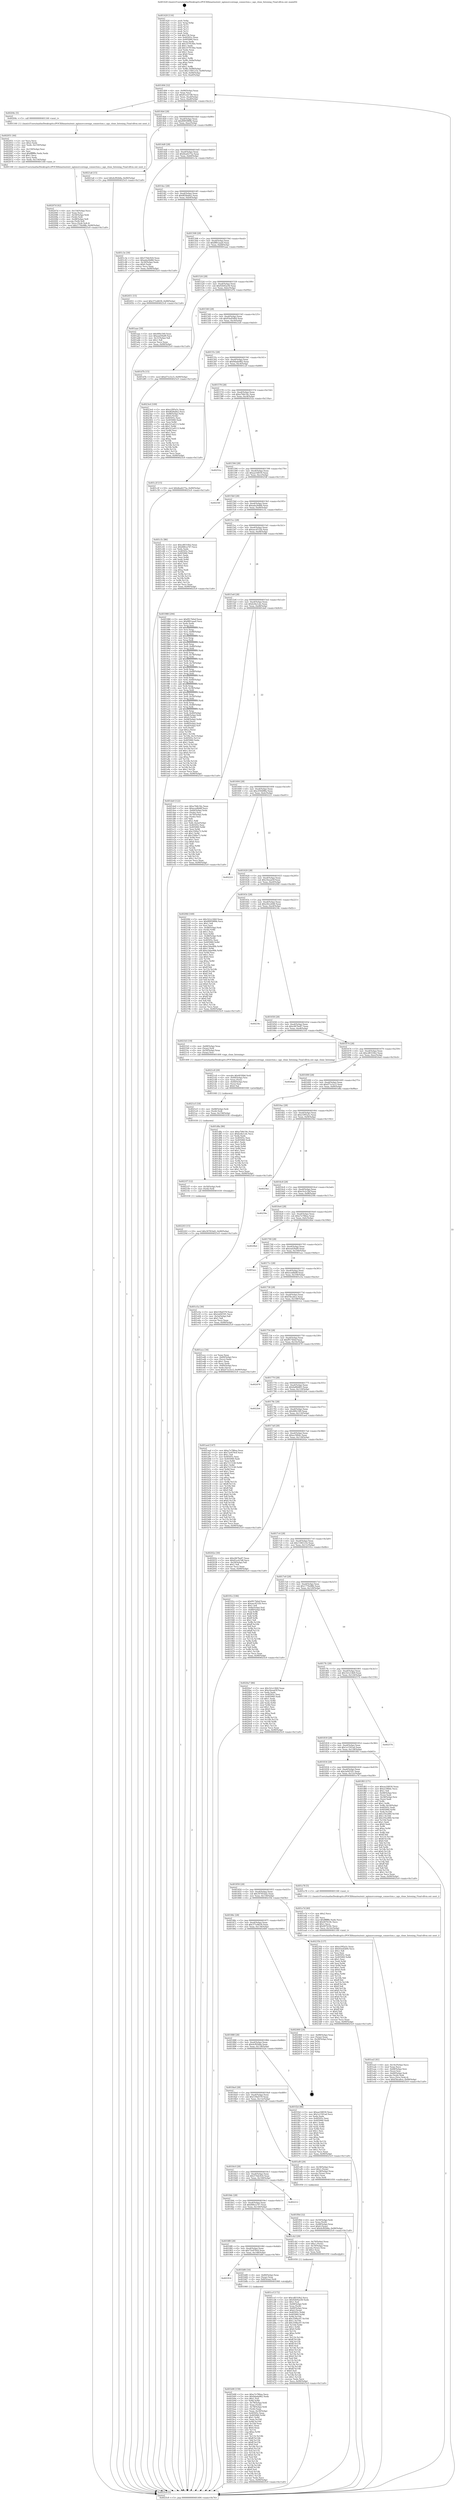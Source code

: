 digraph "0x401420" {
  label = "0x401420 (/mnt/c/Users/mathe/Desktop/tcc/POCII/binaries/extr_nginxsrccorengx_connection.c_ngx_clone_listening_Final-ollvm.out::main(0))"
  labelloc = "t"
  node[shape=record]

  Entry [label="",width=0.3,height=0.3,shape=circle,fillcolor=black,style=filled]
  "0x401494" [label="{
     0x401494 [32]\l
     | [instrs]\l
     &nbsp;&nbsp;0x401494 \<+6\>: mov -0x90(%rbp),%eax\l
     &nbsp;&nbsp;0x40149a \<+2\>: mov %eax,%ecx\l
     &nbsp;&nbsp;0x40149c \<+6\>: sub $0x81ecb7d8,%ecx\l
     &nbsp;&nbsp;0x4014a2 \<+6\>: mov %eax,-0xa4(%rbp)\l
     &nbsp;&nbsp;0x4014a8 \<+6\>: mov %ecx,-0xa8(%rbp)\l
     &nbsp;&nbsp;0x4014ae \<+6\>: je 000000000040204c \<main+0xc2c\>\l
  }"]
  "0x40204c" [label="{
     0x40204c [5]\l
     | [instrs]\l
     &nbsp;&nbsp;0x40204c \<+5\>: call 0000000000401160 \<next_i\>\l
     | [calls]\l
     &nbsp;&nbsp;0x401160 \{1\} (/mnt/c/Users/mathe/Desktop/tcc/POCII/binaries/extr_nginxsrccorengx_connection.c_ngx_clone_listening_Final-ollvm.out::next_i)\l
  }"]
  "0x4014b4" [label="{
     0x4014b4 [28]\l
     | [instrs]\l
     &nbsp;&nbsp;0x4014b4 \<+5\>: jmp 00000000004014b9 \<main+0x99\>\l
     &nbsp;&nbsp;0x4014b9 \<+6\>: mov -0xa4(%rbp),%eax\l
     &nbsp;&nbsp;0x4014bf \<+5\>: sub $0x8995989b,%eax\l
     &nbsp;&nbsp;0x4014c4 \<+6\>: mov %eax,-0xac(%rbp)\l
     &nbsp;&nbsp;0x4014ca \<+6\>: je 00000000004021a6 \<main+0xd86\>\l
  }"]
  Exit [label="",width=0.3,height=0.3,shape=circle,fillcolor=black,style=filled,peripheries=2]
  "0x4021a6" [label="{
     0x4021a6 [15]\l
     | [instrs]\l
     &nbsp;&nbsp;0x4021a6 \<+10\>: movl $0x4cf92b8a,-0x90(%rbp)\l
     &nbsp;&nbsp;0x4021b0 \<+5\>: jmp 00000000004025c9 \<main+0x11a9\>\l
  }"]
  "0x4014d0" [label="{
     0x4014d0 [28]\l
     | [instrs]\l
     &nbsp;&nbsp;0x4014d0 \<+5\>: jmp 00000000004014d5 \<main+0xb5\>\l
     &nbsp;&nbsp;0x4014d5 \<+6\>: mov -0xa4(%rbp),%eax\l
     &nbsp;&nbsp;0x4014db \<+5\>: sub $0x8ea6275a,%eax\l
     &nbsp;&nbsp;0x4014e0 \<+6\>: mov %eax,-0xb0(%rbp)\l
     &nbsp;&nbsp;0x4014e6 \<+6\>: je 0000000000401c3e \<main+0x81e\>\l
  }"]
  "0x402203" [label="{
     0x402203 [15]\l
     | [instrs]\l
     &nbsp;&nbsp;0x402203 \<+10\>: movl $0x30781bd2,-0x90(%rbp)\l
     &nbsp;&nbsp;0x40220d \<+5\>: jmp 00000000004025c9 \<main+0x11a9\>\l
  }"]
  "0x401c3e" [label="{
     0x401c3e [30]\l
     | [instrs]\l
     &nbsp;&nbsp;0x401c3e \<+5\>: mov $0x574dc924,%eax\l
     &nbsp;&nbsp;0x401c43 \<+5\>: mov $0xada26d66,%ecx\l
     &nbsp;&nbsp;0x401c48 \<+3\>: mov -0x30(%rbp),%edx\l
     &nbsp;&nbsp;0x401c4b \<+3\>: cmp $0x0,%edx\l
     &nbsp;&nbsp;0x401c4e \<+3\>: cmove %ecx,%eax\l
     &nbsp;&nbsp;0x401c51 \<+6\>: mov %eax,-0x90(%rbp)\l
     &nbsp;&nbsp;0x401c57 \<+5\>: jmp 00000000004025c9 \<main+0x11a9\>\l
  }"]
  "0x4014ec" [label="{
     0x4014ec [28]\l
     | [instrs]\l
     &nbsp;&nbsp;0x4014ec \<+5\>: jmp 00000000004014f1 \<main+0xd1\>\l
     &nbsp;&nbsp;0x4014f1 \<+6\>: mov -0xa4(%rbp),%eax\l
     &nbsp;&nbsp;0x4014f7 \<+5\>: sub $0x8f28abb2,%eax\l
     &nbsp;&nbsp;0x4014fc \<+6\>: mov %eax,-0xb4(%rbp)\l
     &nbsp;&nbsp;0x401502 \<+6\>: je 0000000000402451 \<main+0x1031\>\l
  }"]
  "0x4021f7" [label="{
     0x4021f7 [12]\l
     | [instrs]\l
     &nbsp;&nbsp;0x4021f7 \<+4\>: mov -0x50(%rbp),%rdi\l
     &nbsp;&nbsp;0x4021fb \<+3\>: mov (%rdi),%rdi\l
     &nbsp;&nbsp;0x4021fe \<+5\>: call 0000000000401030 \<free@plt\>\l
     | [calls]\l
     &nbsp;&nbsp;0x401030 \{1\} (unknown)\l
  }"]
  "0x402451" [label="{
     0x402451 [15]\l
     | [instrs]\l
     &nbsp;&nbsp;0x402451 \<+10\>: movl $0x371e6639,-0x90(%rbp)\l
     &nbsp;&nbsp;0x40245b \<+5\>: jmp 00000000004025c9 \<main+0x11a9\>\l
  }"]
  "0x401508" [label="{
     0x401508 [28]\l
     | [instrs]\l
     &nbsp;&nbsp;0x401508 \<+5\>: jmp 000000000040150d \<main+0xed\>\l
     &nbsp;&nbsp;0x40150d \<+6\>: mov -0xa4(%rbp),%eax\l
     &nbsp;&nbsp;0x401513 \<+5\>: sub $0x8f61aaa0,%eax\l
     &nbsp;&nbsp;0x401518 \<+6\>: mov %eax,-0xb8(%rbp)\l
     &nbsp;&nbsp;0x40151e \<+6\>: je 0000000000401aae \<main+0x68e\>\l
  }"]
  "0x4021e5" [label="{
     0x4021e5 [18]\l
     | [instrs]\l
     &nbsp;&nbsp;0x4021e5 \<+4\>: mov -0x68(%rbp),%rdi\l
     &nbsp;&nbsp;0x4021e9 \<+3\>: mov (%rdi),%rdi\l
     &nbsp;&nbsp;0x4021ec \<+6\>: mov %eax,-0x158(%rbp)\l
     &nbsp;&nbsp;0x4021f2 \<+5\>: call 0000000000401030 \<free@plt\>\l
     | [calls]\l
     &nbsp;&nbsp;0x401030 \{1\} (unknown)\l
  }"]
  "0x401aae" [label="{
     0x401aae [30]\l
     | [instrs]\l
     &nbsp;&nbsp;0x401aae \<+5\>: mov $0x480c549,%eax\l
     &nbsp;&nbsp;0x401ab3 \<+5\>: mov $0xead30af9,%ecx\l
     &nbsp;&nbsp;0x401ab8 \<+3\>: mov -0x31(%rbp),%dl\l
     &nbsp;&nbsp;0x401abb \<+3\>: test $0x1,%dl\l
     &nbsp;&nbsp;0x401abe \<+3\>: cmovne %ecx,%eax\l
     &nbsp;&nbsp;0x401ac1 \<+6\>: mov %eax,-0x90(%rbp)\l
     &nbsp;&nbsp;0x401ac7 \<+5\>: jmp 00000000004025c9 \<main+0x11a9\>\l
  }"]
  "0x401524" [label="{
     0x401524 [28]\l
     | [instrs]\l
     &nbsp;&nbsp;0x401524 \<+5\>: jmp 0000000000401529 \<main+0x109\>\l
     &nbsp;&nbsp;0x401529 \<+6\>: mov -0xa4(%rbp),%eax\l
     &nbsp;&nbsp;0x40152f \<+5\>: sub $0x92b92a58,%eax\l
     &nbsp;&nbsp;0x401534 \<+6\>: mov %eax,-0xbc(%rbp)\l
     &nbsp;&nbsp;0x40153a \<+6\>: je 0000000000401d7b \<main+0x95b\>\l
  }"]
  "0x4021c8" [label="{
     0x4021c8 [29]\l
     | [instrs]\l
     &nbsp;&nbsp;0x4021c8 \<+10\>: movabs $0x4030b6,%rdi\l
     &nbsp;&nbsp;0x4021d2 \<+4\>: mov -0x40(%rbp),%rsi\l
     &nbsp;&nbsp;0x4021d6 \<+2\>: mov %eax,(%rsi)\l
     &nbsp;&nbsp;0x4021d8 \<+4\>: mov -0x40(%rbp),%rsi\l
     &nbsp;&nbsp;0x4021dc \<+2\>: mov (%rsi),%esi\l
     &nbsp;&nbsp;0x4021de \<+2\>: mov $0x0,%al\l
     &nbsp;&nbsp;0x4021e0 \<+5\>: call 0000000000401040 \<printf@plt\>\l
     | [calls]\l
     &nbsp;&nbsp;0x401040 \{1\} (unknown)\l
  }"]
  "0x401d7b" [label="{
     0x401d7b [15]\l
     | [instrs]\l
     &nbsp;&nbsp;0x401d7b \<+10\>: movl $0xd71e3cc5,-0x90(%rbp)\l
     &nbsp;&nbsp;0x401d85 \<+5\>: jmp 00000000004025c9 \<main+0x11a9\>\l
  }"]
  "0x401540" [label="{
     0x401540 [28]\l
     | [instrs]\l
     &nbsp;&nbsp;0x401540 \<+5\>: jmp 0000000000401545 \<main+0x125\>\l
     &nbsp;&nbsp;0x401545 \<+6\>: mov -0xa4(%rbp),%eax\l
     &nbsp;&nbsp;0x40154b \<+5\>: sub $0x93ed5d04,%eax\l
     &nbsp;&nbsp;0x401550 \<+6\>: mov %eax,-0xc0(%rbp)\l
     &nbsp;&nbsp;0x401556 \<+6\>: je 00000000004023e4 \<main+0xfc4\>\l
  }"]
  "0x40207d" [label="{
     0x40207d [42]\l
     | [instrs]\l
     &nbsp;&nbsp;0x40207d \<+6\>: mov -0x154(%rbp),%ecx\l
     &nbsp;&nbsp;0x402083 \<+3\>: imul %eax,%ecx\l
     &nbsp;&nbsp;0x402086 \<+4\>: mov -0x50(%rbp),%rdi\l
     &nbsp;&nbsp;0x40208a \<+3\>: mov (%rdi),%rdi\l
     &nbsp;&nbsp;0x40208d \<+4\>: mov -0x48(%rbp),%r8\l
     &nbsp;&nbsp;0x402091 \<+3\>: movslq (%r8),%r8\l
     &nbsp;&nbsp;0x402094 \<+4\>: mov %ecx,(%rdi,%r8,4)\l
     &nbsp;&nbsp;0x402098 \<+10\>: movl $0x1776e98b,-0x90(%rbp)\l
     &nbsp;&nbsp;0x4020a2 \<+5\>: jmp 00000000004025c9 \<main+0x11a9\>\l
  }"]
  "0x4023e4" [label="{
     0x4023e4 [109]\l
     | [instrs]\l
     &nbsp;&nbsp;0x4023e4 \<+5\>: mov $0xe1f95a5c,%eax\l
     &nbsp;&nbsp;0x4023e9 \<+5\>: mov $0x8f28abb2,%ecx\l
     &nbsp;&nbsp;0x4023ee \<+7\>: mov -0x88(%rbp),%rdx\l
     &nbsp;&nbsp;0x4023f5 \<+6\>: movl $0x0,(%rdx)\l
     &nbsp;&nbsp;0x4023fb \<+7\>: mov 0x40505c,%esi\l
     &nbsp;&nbsp;0x402402 \<+7\>: mov 0x405060,%edi\l
     &nbsp;&nbsp;0x402409 \<+3\>: mov %esi,%r8d\l
     &nbsp;&nbsp;0x40240c \<+7\>: sub $0x521a0113,%r8d\l
     &nbsp;&nbsp;0x402413 \<+4\>: sub $0x1,%r8d\l
     &nbsp;&nbsp;0x402417 \<+7\>: add $0x521a0113,%r8d\l
     &nbsp;&nbsp;0x40241e \<+4\>: imul %r8d,%esi\l
     &nbsp;&nbsp;0x402422 \<+3\>: and $0x1,%esi\l
     &nbsp;&nbsp;0x402425 \<+3\>: cmp $0x0,%esi\l
     &nbsp;&nbsp;0x402428 \<+4\>: sete %r9b\l
     &nbsp;&nbsp;0x40242c \<+3\>: cmp $0xa,%edi\l
     &nbsp;&nbsp;0x40242f \<+4\>: setl %r10b\l
     &nbsp;&nbsp;0x402433 \<+3\>: mov %r9b,%r11b\l
     &nbsp;&nbsp;0x402436 \<+3\>: and %r10b,%r11b\l
     &nbsp;&nbsp;0x402439 \<+3\>: xor %r10b,%r9b\l
     &nbsp;&nbsp;0x40243c \<+3\>: or %r9b,%r11b\l
     &nbsp;&nbsp;0x40243f \<+4\>: test $0x1,%r11b\l
     &nbsp;&nbsp;0x402443 \<+3\>: cmovne %ecx,%eax\l
     &nbsp;&nbsp;0x402446 \<+6\>: mov %eax,-0x90(%rbp)\l
     &nbsp;&nbsp;0x40244c \<+5\>: jmp 00000000004025c9 \<main+0x11a9\>\l
  }"]
  "0x40155c" [label="{
     0x40155c [28]\l
     | [instrs]\l
     &nbsp;&nbsp;0x40155c \<+5\>: jmp 0000000000401561 \<main+0x141\>\l
     &nbsp;&nbsp;0x401561 \<+6\>: mov -0xa4(%rbp),%eax\l
     &nbsp;&nbsp;0x401567 \<+5\>: sub $0x9dada982,%eax\l
     &nbsp;&nbsp;0x40156c \<+6\>: mov %eax,-0xc4(%rbp)\l
     &nbsp;&nbsp;0x401572 \<+6\>: je 0000000000401c2f \<main+0x80f\>\l
  }"]
  "0x402051" [label="{
     0x402051 [44]\l
     | [instrs]\l
     &nbsp;&nbsp;0x402051 \<+2\>: xor %ecx,%ecx\l
     &nbsp;&nbsp;0x402053 \<+5\>: mov $0x2,%edx\l
     &nbsp;&nbsp;0x402058 \<+6\>: mov %edx,-0x150(%rbp)\l
     &nbsp;&nbsp;0x40205e \<+1\>: cltd\l
     &nbsp;&nbsp;0x40205f \<+6\>: mov -0x150(%rbp),%esi\l
     &nbsp;&nbsp;0x402065 \<+2\>: idiv %esi\l
     &nbsp;&nbsp;0x402067 \<+6\>: imul $0xfffffffe,%edx,%edx\l
     &nbsp;&nbsp;0x40206d \<+3\>: sub $0x1,%ecx\l
     &nbsp;&nbsp;0x402070 \<+2\>: sub %ecx,%edx\l
     &nbsp;&nbsp;0x402072 \<+6\>: mov %edx,-0x154(%rbp)\l
     &nbsp;&nbsp;0x402078 \<+5\>: call 0000000000401160 \<next_i\>\l
     | [calls]\l
     &nbsp;&nbsp;0x401160 \{1\} (/mnt/c/Users/mathe/Desktop/tcc/POCII/binaries/extr_nginxsrccorengx_connection.c_ngx_clone_listening_Final-ollvm.out::next_i)\l
  }"]
  "0x401c2f" [label="{
     0x401c2f [15]\l
     | [instrs]\l
     &nbsp;&nbsp;0x401c2f \<+10\>: movl $0x8ea6275a,-0x90(%rbp)\l
     &nbsp;&nbsp;0x401c39 \<+5\>: jmp 00000000004025c9 \<main+0x11a9\>\l
  }"]
  "0x401578" [label="{
     0x401578 [28]\l
     | [instrs]\l
     &nbsp;&nbsp;0x401578 \<+5\>: jmp 000000000040157d \<main+0x15d\>\l
     &nbsp;&nbsp;0x40157d \<+6\>: mov -0xa4(%rbp),%eax\l
     &nbsp;&nbsp;0x401583 \<+5\>: sub $0xa7b8c54c,%eax\l
     &nbsp;&nbsp;0x401588 \<+6\>: mov %eax,-0xc8(%rbp)\l
     &nbsp;&nbsp;0x40158e \<+6\>: je 000000000040252a \<main+0x110a\>\l
  }"]
  "0x401f0d" [label="{
     0x401f0d [32]\l
     | [instrs]\l
     &nbsp;&nbsp;0x401f0d \<+4\>: mov -0x50(%rbp),%rdi\l
     &nbsp;&nbsp;0x401f11 \<+3\>: mov %rax,(%rdi)\l
     &nbsp;&nbsp;0x401f14 \<+4\>: mov -0x48(%rbp),%rax\l
     &nbsp;&nbsp;0x401f18 \<+6\>: movl $0x0,(%rax)\l
     &nbsp;&nbsp;0x401f1e \<+10\>: movl $0x4cf92b8a,-0x90(%rbp)\l
     &nbsp;&nbsp;0x401f28 \<+5\>: jmp 00000000004025c9 \<main+0x11a9\>\l
  }"]
  "0x40252a" [label="{
     0x40252a\l
  }", style=dashed]
  "0x401594" [label="{
     0x401594 [28]\l
     | [instrs]\l
     &nbsp;&nbsp;0x401594 \<+5\>: jmp 0000000000401599 \<main+0x179\>\l
     &nbsp;&nbsp;0x401599 \<+6\>: mov -0xa4(%rbp),%eax\l
     &nbsp;&nbsp;0x40159f \<+5\>: sub $0xaa1fd030,%eax\l
     &nbsp;&nbsp;0x4015a4 \<+6\>: mov %eax,-0xcc(%rbp)\l
     &nbsp;&nbsp;0x4015aa \<+6\>: je 000000000040254f \<main+0x112f\>\l
  }"]
  "0x401ea5" [label="{
     0x401ea5 [41]\l
     | [instrs]\l
     &nbsp;&nbsp;0x401ea5 \<+6\>: mov -0x14c(%rbp),%ecx\l
     &nbsp;&nbsp;0x401eab \<+3\>: imul %eax,%ecx\l
     &nbsp;&nbsp;0x401eae \<+4\>: mov -0x68(%rbp),%rsi\l
     &nbsp;&nbsp;0x401eb2 \<+3\>: mov (%rsi),%rsi\l
     &nbsp;&nbsp;0x401eb5 \<+4\>: mov -0x60(%rbp),%rdi\l
     &nbsp;&nbsp;0x401eb9 \<+3\>: movslq (%rdi),%rdi\l
     &nbsp;&nbsp;0x401ebc \<+3\>: mov %ecx,(%rsi,%rdi,4)\l
     &nbsp;&nbsp;0x401ebf \<+10\>: movl $0xf3bca6ce,-0x90(%rbp)\l
     &nbsp;&nbsp;0x401ec9 \<+5\>: jmp 00000000004025c9 \<main+0x11a9\>\l
  }"]
  "0x40254f" [label="{
     0x40254f\l
  }", style=dashed]
  "0x4015b0" [label="{
     0x4015b0 [28]\l
     | [instrs]\l
     &nbsp;&nbsp;0x4015b0 \<+5\>: jmp 00000000004015b5 \<main+0x195\>\l
     &nbsp;&nbsp;0x4015b5 \<+6\>: mov -0xa4(%rbp),%eax\l
     &nbsp;&nbsp;0x4015bb \<+5\>: sub $0xada26d66,%eax\l
     &nbsp;&nbsp;0x4015c0 \<+6\>: mov %eax,-0xd0(%rbp)\l
     &nbsp;&nbsp;0x4015c6 \<+6\>: je 0000000000401c5c \<main+0x83c\>\l
  }"]
  "0x401e7d" [label="{
     0x401e7d [40]\l
     | [instrs]\l
     &nbsp;&nbsp;0x401e7d \<+5\>: mov $0x2,%ecx\l
     &nbsp;&nbsp;0x401e82 \<+1\>: cltd\l
     &nbsp;&nbsp;0x401e83 \<+2\>: idiv %ecx\l
     &nbsp;&nbsp;0x401e85 \<+6\>: imul $0xfffffffe,%edx,%ecx\l
     &nbsp;&nbsp;0x401e8b \<+6\>: add $0x407b18c,%ecx\l
     &nbsp;&nbsp;0x401e91 \<+3\>: add $0x1,%ecx\l
     &nbsp;&nbsp;0x401e94 \<+6\>: sub $0x407b18c,%ecx\l
     &nbsp;&nbsp;0x401e9a \<+6\>: mov %ecx,-0x14c(%rbp)\l
     &nbsp;&nbsp;0x401ea0 \<+5\>: call 0000000000401160 \<next_i\>\l
     | [calls]\l
     &nbsp;&nbsp;0x401160 \{1\} (/mnt/c/Users/mathe/Desktop/tcc/POCII/binaries/extr_nginxsrccorengx_connection.c_ngx_clone_listening_Final-ollvm.out::next_i)\l
  }"]
  "0x401c5c" [label="{
     0x401c5c [86]\l
     | [instrs]\l
     &nbsp;&nbsp;0x401c5c \<+5\>: mov $0xcd8310b2,%eax\l
     &nbsp;&nbsp;0x401c61 \<+5\>: mov $0x666ca747,%ecx\l
     &nbsp;&nbsp;0x401c66 \<+2\>: xor %edx,%edx\l
     &nbsp;&nbsp;0x401c68 \<+7\>: mov 0x40505c,%esi\l
     &nbsp;&nbsp;0x401c6f \<+7\>: mov 0x405060,%edi\l
     &nbsp;&nbsp;0x401c76 \<+3\>: sub $0x1,%edx\l
     &nbsp;&nbsp;0x401c79 \<+3\>: mov %esi,%r8d\l
     &nbsp;&nbsp;0x401c7c \<+3\>: add %edx,%r8d\l
     &nbsp;&nbsp;0x401c7f \<+4\>: imul %r8d,%esi\l
     &nbsp;&nbsp;0x401c83 \<+3\>: and $0x1,%esi\l
     &nbsp;&nbsp;0x401c86 \<+3\>: cmp $0x0,%esi\l
     &nbsp;&nbsp;0x401c89 \<+4\>: sete %r9b\l
     &nbsp;&nbsp;0x401c8d \<+3\>: cmp $0xa,%edi\l
     &nbsp;&nbsp;0x401c90 \<+4\>: setl %r10b\l
     &nbsp;&nbsp;0x401c94 \<+3\>: mov %r9b,%r11b\l
     &nbsp;&nbsp;0x401c97 \<+3\>: and %r10b,%r11b\l
     &nbsp;&nbsp;0x401c9a \<+3\>: xor %r10b,%r9b\l
     &nbsp;&nbsp;0x401c9d \<+3\>: or %r9b,%r11b\l
     &nbsp;&nbsp;0x401ca0 \<+4\>: test $0x1,%r11b\l
     &nbsp;&nbsp;0x401ca4 \<+3\>: cmovne %ecx,%eax\l
     &nbsp;&nbsp;0x401ca7 \<+6\>: mov %eax,-0x90(%rbp)\l
     &nbsp;&nbsp;0x401cad \<+5\>: jmp 00000000004025c9 \<main+0x11a9\>\l
  }"]
  "0x4015cc" [label="{
     0x4015cc [28]\l
     | [instrs]\l
     &nbsp;&nbsp;0x4015cc \<+5\>: jmp 00000000004015d1 \<main+0x1b1\>\l
     &nbsp;&nbsp;0x4015d1 \<+6\>: mov -0xa4(%rbp),%eax\l
     &nbsp;&nbsp;0x4015d7 \<+5\>: sub $0xaec4532b,%eax\l
     &nbsp;&nbsp;0x4015dc \<+6\>: mov %eax,-0xd4(%rbp)\l
     &nbsp;&nbsp;0x4015e2 \<+6\>: je 0000000000401988 \<main+0x568\>\l
  }"]
  "0x401ccf" [label="{
     0x401ccf [172]\l
     | [instrs]\l
     &nbsp;&nbsp;0x401ccf \<+5\>: mov $0xcd8310b2,%ecx\l
     &nbsp;&nbsp;0x401cd4 \<+5\>: mov $0x92b92a58,%edx\l
     &nbsp;&nbsp;0x401cd9 \<+3\>: mov $0x1,%sil\l
     &nbsp;&nbsp;0x401cdc \<+4\>: mov -0x68(%rbp),%rdi\l
     &nbsp;&nbsp;0x401ce0 \<+3\>: mov %rax,(%rdi)\l
     &nbsp;&nbsp;0x401ce3 \<+4\>: mov -0x60(%rbp),%rax\l
     &nbsp;&nbsp;0x401ce7 \<+6\>: movl $0x0,(%rax)\l
     &nbsp;&nbsp;0x401ced \<+8\>: mov 0x40505c,%r8d\l
     &nbsp;&nbsp;0x401cf5 \<+8\>: mov 0x405060,%r9d\l
     &nbsp;&nbsp;0x401cfd \<+3\>: mov %r8d,%r10d\l
     &nbsp;&nbsp;0x401d00 \<+7\>: sub $0x359fac97,%r10d\l
     &nbsp;&nbsp;0x401d07 \<+4\>: sub $0x1,%r10d\l
     &nbsp;&nbsp;0x401d0b \<+7\>: add $0x359fac97,%r10d\l
     &nbsp;&nbsp;0x401d12 \<+4\>: imul %r10d,%r8d\l
     &nbsp;&nbsp;0x401d16 \<+4\>: and $0x1,%r8d\l
     &nbsp;&nbsp;0x401d1a \<+4\>: cmp $0x0,%r8d\l
     &nbsp;&nbsp;0x401d1e \<+4\>: sete %r11b\l
     &nbsp;&nbsp;0x401d22 \<+4\>: cmp $0xa,%r9d\l
     &nbsp;&nbsp;0x401d26 \<+3\>: setl %bl\l
     &nbsp;&nbsp;0x401d29 \<+3\>: mov %r11b,%r14b\l
     &nbsp;&nbsp;0x401d2c \<+4\>: xor $0xff,%r14b\l
     &nbsp;&nbsp;0x401d30 \<+3\>: mov %bl,%r15b\l
     &nbsp;&nbsp;0x401d33 \<+4\>: xor $0xff,%r15b\l
     &nbsp;&nbsp;0x401d37 \<+4\>: xor $0x0,%sil\l
     &nbsp;&nbsp;0x401d3b \<+3\>: mov %r14b,%r12b\l
     &nbsp;&nbsp;0x401d3e \<+4\>: and $0x0,%r12b\l
     &nbsp;&nbsp;0x401d42 \<+3\>: and %sil,%r11b\l
     &nbsp;&nbsp;0x401d45 \<+3\>: mov %r15b,%r13b\l
     &nbsp;&nbsp;0x401d48 \<+4\>: and $0x0,%r13b\l
     &nbsp;&nbsp;0x401d4c \<+3\>: and %sil,%bl\l
     &nbsp;&nbsp;0x401d4f \<+3\>: or %r11b,%r12b\l
     &nbsp;&nbsp;0x401d52 \<+3\>: or %bl,%r13b\l
     &nbsp;&nbsp;0x401d55 \<+3\>: xor %r13b,%r12b\l
     &nbsp;&nbsp;0x401d58 \<+3\>: or %r15b,%r14b\l
     &nbsp;&nbsp;0x401d5b \<+4\>: xor $0xff,%r14b\l
     &nbsp;&nbsp;0x401d5f \<+4\>: or $0x0,%sil\l
     &nbsp;&nbsp;0x401d63 \<+3\>: and %sil,%r14b\l
     &nbsp;&nbsp;0x401d66 \<+3\>: or %r14b,%r12b\l
     &nbsp;&nbsp;0x401d69 \<+4\>: test $0x1,%r12b\l
     &nbsp;&nbsp;0x401d6d \<+3\>: cmovne %edx,%ecx\l
     &nbsp;&nbsp;0x401d70 \<+6\>: mov %ecx,-0x90(%rbp)\l
     &nbsp;&nbsp;0x401d76 \<+5\>: jmp 00000000004025c9 \<main+0x11a9\>\l
  }"]
  "0x401988" [label="{
     0x401988 [294]\l
     | [instrs]\l
     &nbsp;&nbsp;0x401988 \<+5\>: mov $0xf917b0ef,%eax\l
     &nbsp;&nbsp;0x40198d \<+5\>: mov $0x8f61aaa0,%ecx\l
     &nbsp;&nbsp;0x401992 \<+2\>: xor %edx,%edx\l
     &nbsp;&nbsp;0x401994 \<+3\>: mov %rsp,%rsi\l
     &nbsp;&nbsp;0x401997 \<+4\>: add $0xfffffffffffffff0,%rsi\l
     &nbsp;&nbsp;0x40199b \<+3\>: mov %rsi,%rsp\l
     &nbsp;&nbsp;0x40199e \<+7\>: mov %rsi,-0x88(%rbp)\l
     &nbsp;&nbsp;0x4019a5 \<+3\>: mov %rsp,%rsi\l
     &nbsp;&nbsp;0x4019a8 \<+4\>: add $0xfffffffffffffff0,%rsi\l
     &nbsp;&nbsp;0x4019ac \<+3\>: mov %rsi,%rsp\l
     &nbsp;&nbsp;0x4019af \<+3\>: mov %rsp,%rdi\l
     &nbsp;&nbsp;0x4019b2 \<+4\>: add $0xfffffffffffffff0,%rdi\l
     &nbsp;&nbsp;0x4019b6 \<+3\>: mov %rdi,%rsp\l
     &nbsp;&nbsp;0x4019b9 \<+4\>: mov %rdi,-0x80(%rbp)\l
     &nbsp;&nbsp;0x4019bd \<+3\>: mov %rsp,%rdi\l
     &nbsp;&nbsp;0x4019c0 \<+4\>: add $0xfffffffffffffff0,%rdi\l
     &nbsp;&nbsp;0x4019c4 \<+3\>: mov %rdi,%rsp\l
     &nbsp;&nbsp;0x4019c7 \<+4\>: mov %rdi,-0x78(%rbp)\l
     &nbsp;&nbsp;0x4019cb \<+3\>: mov %rsp,%rdi\l
     &nbsp;&nbsp;0x4019ce \<+4\>: add $0xfffffffffffffff0,%rdi\l
     &nbsp;&nbsp;0x4019d2 \<+3\>: mov %rdi,%rsp\l
     &nbsp;&nbsp;0x4019d5 \<+4\>: mov %rdi,-0x70(%rbp)\l
     &nbsp;&nbsp;0x4019d9 \<+3\>: mov %rsp,%rdi\l
     &nbsp;&nbsp;0x4019dc \<+4\>: add $0xfffffffffffffff0,%rdi\l
     &nbsp;&nbsp;0x4019e0 \<+3\>: mov %rdi,%rsp\l
     &nbsp;&nbsp;0x4019e3 \<+4\>: mov %rdi,-0x68(%rbp)\l
     &nbsp;&nbsp;0x4019e7 \<+3\>: mov %rsp,%rdi\l
     &nbsp;&nbsp;0x4019ea \<+4\>: add $0xfffffffffffffff0,%rdi\l
     &nbsp;&nbsp;0x4019ee \<+3\>: mov %rdi,%rsp\l
     &nbsp;&nbsp;0x4019f1 \<+4\>: mov %rdi,-0x60(%rbp)\l
     &nbsp;&nbsp;0x4019f5 \<+3\>: mov %rsp,%rdi\l
     &nbsp;&nbsp;0x4019f8 \<+4\>: add $0xfffffffffffffff0,%rdi\l
     &nbsp;&nbsp;0x4019fc \<+3\>: mov %rdi,%rsp\l
     &nbsp;&nbsp;0x4019ff \<+4\>: mov %rdi,-0x58(%rbp)\l
     &nbsp;&nbsp;0x401a03 \<+3\>: mov %rsp,%rdi\l
     &nbsp;&nbsp;0x401a06 \<+4\>: add $0xfffffffffffffff0,%rdi\l
     &nbsp;&nbsp;0x401a0a \<+3\>: mov %rdi,%rsp\l
     &nbsp;&nbsp;0x401a0d \<+4\>: mov %rdi,-0x50(%rbp)\l
     &nbsp;&nbsp;0x401a11 \<+3\>: mov %rsp,%rdi\l
     &nbsp;&nbsp;0x401a14 \<+4\>: add $0xfffffffffffffff0,%rdi\l
     &nbsp;&nbsp;0x401a18 \<+3\>: mov %rdi,%rsp\l
     &nbsp;&nbsp;0x401a1b \<+4\>: mov %rdi,-0x48(%rbp)\l
     &nbsp;&nbsp;0x401a1f \<+3\>: mov %rsp,%rdi\l
     &nbsp;&nbsp;0x401a22 \<+4\>: add $0xfffffffffffffff0,%rdi\l
     &nbsp;&nbsp;0x401a26 \<+3\>: mov %rdi,%rsp\l
     &nbsp;&nbsp;0x401a29 \<+4\>: mov %rdi,-0x40(%rbp)\l
     &nbsp;&nbsp;0x401a2d \<+7\>: mov -0x88(%rbp),%rdi\l
     &nbsp;&nbsp;0x401a34 \<+6\>: movl $0x0,(%rdi)\l
     &nbsp;&nbsp;0x401a3a \<+7\>: mov -0x94(%rbp),%r8d\l
     &nbsp;&nbsp;0x401a41 \<+3\>: mov %r8d,(%rsi)\l
     &nbsp;&nbsp;0x401a44 \<+4\>: mov -0x80(%rbp),%rdi\l
     &nbsp;&nbsp;0x401a48 \<+7\>: mov -0xa0(%rbp),%r9\l
     &nbsp;&nbsp;0x401a4f \<+3\>: mov %r9,(%rdi)\l
     &nbsp;&nbsp;0x401a52 \<+3\>: cmpl $0x2,(%rsi)\l
     &nbsp;&nbsp;0x401a55 \<+4\>: setne %r10b\l
     &nbsp;&nbsp;0x401a59 \<+4\>: and $0x1,%r10b\l
     &nbsp;&nbsp;0x401a5d \<+4\>: mov %r10b,-0x31(%rbp)\l
     &nbsp;&nbsp;0x401a61 \<+8\>: mov 0x40505c,%r11d\l
     &nbsp;&nbsp;0x401a69 \<+7\>: mov 0x405060,%ebx\l
     &nbsp;&nbsp;0x401a70 \<+3\>: sub $0x1,%edx\l
     &nbsp;&nbsp;0x401a73 \<+3\>: mov %r11d,%r14d\l
     &nbsp;&nbsp;0x401a76 \<+3\>: add %edx,%r14d\l
     &nbsp;&nbsp;0x401a79 \<+4\>: imul %r14d,%r11d\l
     &nbsp;&nbsp;0x401a7d \<+4\>: and $0x1,%r11d\l
     &nbsp;&nbsp;0x401a81 \<+4\>: cmp $0x0,%r11d\l
     &nbsp;&nbsp;0x401a85 \<+4\>: sete %r10b\l
     &nbsp;&nbsp;0x401a89 \<+3\>: cmp $0xa,%ebx\l
     &nbsp;&nbsp;0x401a8c \<+4\>: setl %r15b\l
     &nbsp;&nbsp;0x401a90 \<+3\>: mov %r10b,%r12b\l
     &nbsp;&nbsp;0x401a93 \<+3\>: and %r15b,%r12b\l
     &nbsp;&nbsp;0x401a96 \<+3\>: xor %r15b,%r10b\l
     &nbsp;&nbsp;0x401a99 \<+3\>: or %r10b,%r12b\l
     &nbsp;&nbsp;0x401a9c \<+4\>: test $0x1,%r12b\l
     &nbsp;&nbsp;0x401aa0 \<+3\>: cmovne %ecx,%eax\l
     &nbsp;&nbsp;0x401aa3 \<+6\>: mov %eax,-0x90(%rbp)\l
     &nbsp;&nbsp;0x401aa9 \<+5\>: jmp 00000000004025c9 \<main+0x11a9\>\l
  }"]
  "0x4015e8" [label="{
     0x4015e8 [28]\l
     | [instrs]\l
     &nbsp;&nbsp;0x4015e8 \<+5\>: jmp 00000000004015ed \<main+0x1cd\>\l
     &nbsp;&nbsp;0x4015ed \<+6\>: mov -0xa4(%rbp),%eax\l
     &nbsp;&nbsp;0x4015f3 \<+5\>: sub $0xbc8a1cdc,%eax\l
     &nbsp;&nbsp;0x4015f8 \<+6\>: mov %eax,-0xd8(%rbp)\l
     &nbsp;&nbsp;0x4015fe \<+6\>: je 0000000000401de0 \<main+0x9c0\>\l
  }"]
  "0x401b90" [label="{
     0x401b90 [159]\l
     | [instrs]\l
     &nbsp;&nbsp;0x401b90 \<+5\>: mov $0xe7e786ea,%ecx\l
     &nbsp;&nbsp;0x401b95 \<+5\>: mov $0x9dada982,%edx\l
     &nbsp;&nbsp;0x401b9a \<+3\>: mov $0x1,%sil\l
     &nbsp;&nbsp;0x401b9d \<+3\>: xor %r8d,%r8d\l
     &nbsp;&nbsp;0x401ba0 \<+4\>: mov -0x78(%rbp),%rdi\l
     &nbsp;&nbsp;0x401ba4 \<+2\>: mov %eax,(%rdi)\l
     &nbsp;&nbsp;0x401ba6 \<+4\>: mov -0x78(%rbp),%rdi\l
     &nbsp;&nbsp;0x401baa \<+2\>: mov (%rdi),%eax\l
     &nbsp;&nbsp;0x401bac \<+3\>: mov %eax,-0x30(%rbp)\l
     &nbsp;&nbsp;0x401baf \<+7\>: mov 0x40505c,%eax\l
     &nbsp;&nbsp;0x401bb6 \<+8\>: mov 0x405060,%r9d\l
     &nbsp;&nbsp;0x401bbe \<+4\>: sub $0x1,%r8d\l
     &nbsp;&nbsp;0x401bc2 \<+3\>: mov %eax,%r10d\l
     &nbsp;&nbsp;0x401bc5 \<+3\>: add %r8d,%r10d\l
     &nbsp;&nbsp;0x401bc8 \<+4\>: imul %r10d,%eax\l
     &nbsp;&nbsp;0x401bcc \<+3\>: and $0x1,%eax\l
     &nbsp;&nbsp;0x401bcf \<+3\>: cmp $0x0,%eax\l
     &nbsp;&nbsp;0x401bd2 \<+4\>: sete %r11b\l
     &nbsp;&nbsp;0x401bd6 \<+4\>: cmp $0xa,%r9d\l
     &nbsp;&nbsp;0x401bda \<+3\>: setl %bl\l
     &nbsp;&nbsp;0x401bdd \<+3\>: mov %r11b,%r14b\l
     &nbsp;&nbsp;0x401be0 \<+4\>: xor $0xff,%r14b\l
     &nbsp;&nbsp;0x401be4 \<+3\>: mov %bl,%r15b\l
     &nbsp;&nbsp;0x401be7 \<+4\>: xor $0xff,%r15b\l
     &nbsp;&nbsp;0x401beb \<+4\>: xor $0x0,%sil\l
     &nbsp;&nbsp;0x401bef \<+3\>: mov %r14b,%r12b\l
     &nbsp;&nbsp;0x401bf2 \<+4\>: and $0x0,%r12b\l
     &nbsp;&nbsp;0x401bf6 \<+3\>: and %sil,%r11b\l
     &nbsp;&nbsp;0x401bf9 \<+3\>: mov %r15b,%r13b\l
     &nbsp;&nbsp;0x401bfc \<+4\>: and $0x0,%r13b\l
     &nbsp;&nbsp;0x401c00 \<+3\>: and %sil,%bl\l
     &nbsp;&nbsp;0x401c03 \<+3\>: or %r11b,%r12b\l
     &nbsp;&nbsp;0x401c06 \<+3\>: or %bl,%r13b\l
     &nbsp;&nbsp;0x401c09 \<+3\>: xor %r13b,%r12b\l
     &nbsp;&nbsp;0x401c0c \<+3\>: or %r15b,%r14b\l
     &nbsp;&nbsp;0x401c0f \<+4\>: xor $0xff,%r14b\l
     &nbsp;&nbsp;0x401c13 \<+4\>: or $0x0,%sil\l
     &nbsp;&nbsp;0x401c17 \<+3\>: and %sil,%r14b\l
     &nbsp;&nbsp;0x401c1a \<+3\>: or %r14b,%r12b\l
     &nbsp;&nbsp;0x401c1d \<+4\>: test $0x1,%r12b\l
     &nbsp;&nbsp;0x401c21 \<+3\>: cmovne %edx,%ecx\l
     &nbsp;&nbsp;0x401c24 \<+6\>: mov %ecx,-0x90(%rbp)\l
     &nbsp;&nbsp;0x401c2a \<+5\>: jmp 00000000004025c9 \<main+0x11a9\>\l
  }"]
  "0x401de0" [label="{
     0x401de0 [122]\l
     | [instrs]\l
     &nbsp;&nbsp;0x401de0 \<+5\>: mov $0xa7b8c54c,%eax\l
     &nbsp;&nbsp;0x401de5 \<+5\>: mov $0xecedbb8f,%ecx\l
     &nbsp;&nbsp;0x401dea \<+4\>: mov -0x60(%rbp),%rdx\l
     &nbsp;&nbsp;0x401dee \<+2\>: mov (%rdx),%esi\l
     &nbsp;&nbsp;0x401df0 \<+4\>: mov -0x70(%rbp),%rdx\l
     &nbsp;&nbsp;0x401df4 \<+2\>: cmp (%rdx),%esi\l
     &nbsp;&nbsp;0x401df6 \<+4\>: setl %dil\l
     &nbsp;&nbsp;0x401dfa \<+4\>: and $0x1,%dil\l
     &nbsp;&nbsp;0x401dfe \<+4\>: mov %dil,-0x2a(%rbp)\l
     &nbsp;&nbsp;0x401e02 \<+7\>: mov 0x40505c,%esi\l
     &nbsp;&nbsp;0x401e09 \<+8\>: mov 0x405060,%r8d\l
     &nbsp;&nbsp;0x401e11 \<+3\>: mov %esi,%r9d\l
     &nbsp;&nbsp;0x401e14 \<+7\>: add $0x3300a73,%r9d\l
     &nbsp;&nbsp;0x401e1b \<+4\>: sub $0x1,%r9d\l
     &nbsp;&nbsp;0x401e1f \<+7\>: sub $0x3300a73,%r9d\l
     &nbsp;&nbsp;0x401e26 \<+4\>: imul %r9d,%esi\l
     &nbsp;&nbsp;0x401e2a \<+3\>: and $0x1,%esi\l
     &nbsp;&nbsp;0x401e2d \<+3\>: cmp $0x0,%esi\l
     &nbsp;&nbsp;0x401e30 \<+4\>: sete %dil\l
     &nbsp;&nbsp;0x401e34 \<+4\>: cmp $0xa,%r8d\l
     &nbsp;&nbsp;0x401e38 \<+4\>: setl %r10b\l
     &nbsp;&nbsp;0x401e3c \<+3\>: mov %dil,%r11b\l
     &nbsp;&nbsp;0x401e3f \<+3\>: and %r10b,%r11b\l
     &nbsp;&nbsp;0x401e42 \<+3\>: xor %r10b,%dil\l
     &nbsp;&nbsp;0x401e45 \<+3\>: or %dil,%r11b\l
     &nbsp;&nbsp;0x401e48 \<+4\>: test $0x1,%r11b\l
     &nbsp;&nbsp;0x401e4c \<+3\>: cmovne %ecx,%eax\l
     &nbsp;&nbsp;0x401e4f \<+6\>: mov %eax,-0x90(%rbp)\l
     &nbsp;&nbsp;0x401e55 \<+5\>: jmp 00000000004025c9 \<main+0x11a9\>\l
  }"]
  "0x401604" [label="{
     0x401604 [28]\l
     | [instrs]\l
     &nbsp;&nbsp;0x401604 \<+5\>: jmp 0000000000401609 \<main+0x1e9\>\l
     &nbsp;&nbsp;0x401609 \<+6\>: mov -0xa4(%rbp),%eax\l
     &nbsp;&nbsp;0x40160f \<+5\>: sub $0xc050d98a,%eax\l
     &nbsp;&nbsp;0x401614 \<+6\>: mov %eax,-0xdc(%rbp)\l
     &nbsp;&nbsp;0x40161a \<+6\>: je 0000000000402221 \<main+0xe01\>\l
  }"]
  "0x401914" [label="{
     0x401914\l
  }", style=dashed]
  "0x402221" [label="{
     0x402221\l
  }", style=dashed]
  "0x401620" [label="{
     0x401620 [28]\l
     | [instrs]\l
     &nbsp;&nbsp;0x401620 \<+5\>: jmp 0000000000401625 \<main+0x205\>\l
     &nbsp;&nbsp;0x401625 \<+6\>: mov -0xa4(%rbp),%eax\l
     &nbsp;&nbsp;0x40162b \<+5\>: sub $0xc0eead3f,%eax\l
     &nbsp;&nbsp;0x401630 \<+6\>: mov %eax,-0xe0(%rbp)\l
     &nbsp;&nbsp;0x401636 \<+6\>: je 00000000004020fd \<main+0xcdd\>\l
  }"]
  "0x401b80" [label="{
     0x401b80 [16]\l
     | [instrs]\l
     &nbsp;&nbsp;0x401b80 \<+4\>: mov -0x80(%rbp),%rax\l
     &nbsp;&nbsp;0x401b84 \<+3\>: mov (%rax),%rax\l
     &nbsp;&nbsp;0x401b87 \<+4\>: mov 0x8(%rax),%rdi\l
     &nbsp;&nbsp;0x401b8b \<+5\>: call 0000000000401060 \<atoi@plt\>\l
     | [calls]\l
     &nbsp;&nbsp;0x401060 \{1\} (unknown)\l
  }"]
  "0x4020fd" [label="{
     0x4020fd [169]\l
     | [instrs]\l
     &nbsp;&nbsp;0x4020fd \<+5\>: mov $0x1b1e14b9,%eax\l
     &nbsp;&nbsp;0x402102 \<+5\>: mov $0x8995989b,%ecx\l
     &nbsp;&nbsp;0x402107 \<+2\>: mov $0x1,%dl\l
     &nbsp;&nbsp;0x402109 \<+2\>: xor %esi,%esi\l
     &nbsp;&nbsp;0x40210b \<+4\>: mov -0x48(%rbp),%rdi\l
     &nbsp;&nbsp;0x40210f \<+3\>: mov (%rdi),%r8d\l
     &nbsp;&nbsp;0x402112 \<+3\>: sub $0x1,%esi\l
     &nbsp;&nbsp;0x402115 \<+3\>: sub %esi,%r8d\l
     &nbsp;&nbsp;0x402118 \<+4\>: mov -0x48(%rbp),%rdi\l
     &nbsp;&nbsp;0x40211c \<+3\>: mov %r8d,(%rdi)\l
     &nbsp;&nbsp;0x40211f \<+7\>: mov 0x40505c,%esi\l
     &nbsp;&nbsp;0x402126 \<+8\>: mov 0x405060,%r8d\l
     &nbsp;&nbsp;0x40212e \<+3\>: mov %esi,%r9d\l
     &nbsp;&nbsp;0x402131 \<+7\>: sub $0xe3dae90b,%r9d\l
     &nbsp;&nbsp;0x402138 \<+4\>: sub $0x1,%r9d\l
     &nbsp;&nbsp;0x40213c \<+7\>: add $0xe3dae90b,%r9d\l
     &nbsp;&nbsp;0x402143 \<+4\>: imul %r9d,%esi\l
     &nbsp;&nbsp;0x402147 \<+3\>: and $0x1,%esi\l
     &nbsp;&nbsp;0x40214a \<+3\>: cmp $0x0,%esi\l
     &nbsp;&nbsp;0x40214d \<+4\>: sete %r10b\l
     &nbsp;&nbsp;0x402151 \<+4\>: cmp $0xa,%r8d\l
     &nbsp;&nbsp;0x402155 \<+4\>: setl %r11b\l
     &nbsp;&nbsp;0x402159 \<+3\>: mov %r10b,%bl\l
     &nbsp;&nbsp;0x40215c \<+3\>: xor $0xff,%bl\l
     &nbsp;&nbsp;0x40215f \<+3\>: mov %r11b,%r14b\l
     &nbsp;&nbsp;0x402162 \<+4\>: xor $0xff,%r14b\l
     &nbsp;&nbsp;0x402166 \<+3\>: xor $0x0,%dl\l
     &nbsp;&nbsp;0x402169 \<+3\>: mov %bl,%r15b\l
     &nbsp;&nbsp;0x40216c \<+4\>: and $0x0,%r15b\l
     &nbsp;&nbsp;0x402170 \<+3\>: and %dl,%r10b\l
     &nbsp;&nbsp;0x402173 \<+3\>: mov %r14b,%r12b\l
     &nbsp;&nbsp;0x402176 \<+4\>: and $0x0,%r12b\l
     &nbsp;&nbsp;0x40217a \<+3\>: and %dl,%r11b\l
     &nbsp;&nbsp;0x40217d \<+3\>: or %r10b,%r15b\l
     &nbsp;&nbsp;0x402180 \<+3\>: or %r11b,%r12b\l
     &nbsp;&nbsp;0x402183 \<+3\>: xor %r12b,%r15b\l
     &nbsp;&nbsp;0x402186 \<+3\>: or %r14b,%bl\l
     &nbsp;&nbsp;0x402189 \<+3\>: xor $0xff,%bl\l
     &nbsp;&nbsp;0x40218c \<+3\>: or $0x0,%dl\l
     &nbsp;&nbsp;0x40218f \<+2\>: and %dl,%bl\l
     &nbsp;&nbsp;0x402191 \<+3\>: or %bl,%r15b\l
     &nbsp;&nbsp;0x402194 \<+4\>: test $0x1,%r15b\l
     &nbsp;&nbsp;0x402198 \<+3\>: cmovne %ecx,%eax\l
     &nbsp;&nbsp;0x40219b \<+6\>: mov %eax,-0x90(%rbp)\l
     &nbsp;&nbsp;0x4021a1 \<+5\>: jmp 00000000004025c9 \<main+0x11a9\>\l
  }"]
  "0x40163c" [label="{
     0x40163c [28]\l
     | [instrs]\l
     &nbsp;&nbsp;0x40163c \<+5\>: jmp 0000000000401641 \<main+0x221\>\l
     &nbsp;&nbsp;0x401641 \<+6\>: mov -0xa4(%rbp),%eax\l
     &nbsp;&nbsp;0x401647 \<+5\>: sub $0xc82ce648,%eax\l
     &nbsp;&nbsp;0x40164c \<+6\>: mov %eax,-0xe4(%rbp)\l
     &nbsp;&nbsp;0x401652 \<+6\>: je 000000000040234c \<main+0xf2c\>\l
  }"]
  "0x4018f8" [label="{
     0x4018f8 [28]\l
     | [instrs]\l
     &nbsp;&nbsp;0x4018f8 \<+5\>: jmp 00000000004018fd \<main+0x4dd\>\l
     &nbsp;&nbsp;0x4018fd \<+6\>: mov -0xa4(%rbp),%eax\l
     &nbsp;&nbsp;0x401903 \<+5\>: sub $0x72e979c8,%eax\l
     &nbsp;&nbsp;0x401908 \<+6\>: mov %eax,-0x148(%rbp)\l
     &nbsp;&nbsp;0x40190e \<+6\>: je 0000000000401b80 \<main+0x760\>\l
  }"]
  "0x40234c" [label="{
     0x40234c\l
  }", style=dashed]
  "0x401658" [label="{
     0x401658 [28]\l
     | [instrs]\l
     &nbsp;&nbsp;0x401658 \<+5\>: jmp 000000000040165d \<main+0x23d\>\l
     &nbsp;&nbsp;0x40165d \<+6\>: mov -0xa4(%rbp),%eax\l
     &nbsp;&nbsp;0x401663 \<+5\>: sub $0xc847be87,%eax\l
     &nbsp;&nbsp;0x401668 \<+6\>: mov %eax,-0xe8(%rbp)\l
     &nbsp;&nbsp;0x40166e \<+6\>: je 00000000004021b5 \<main+0xd95\>\l
  }"]
  "0x401cb2" [label="{
     0x401cb2 [29]\l
     | [instrs]\l
     &nbsp;&nbsp;0x401cb2 \<+4\>: mov -0x70(%rbp),%rax\l
     &nbsp;&nbsp;0x401cb6 \<+6\>: movl $0x1,(%rax)\l
     &nbsp;&nbsp;0x401cbc \<+4\>: mov -0x70(%rbp),%rax\l
     &nbsp;&nbsp;0x401cc0 \<+3\>: movslq (%rax),%rax\l
     &nbsp;&nbsp;0x401cc3 \<+4\>: shl $0x2,%rax\l
     &nbsp;&nbsp;0x401cc7 \<+3\>: mov %rax,%rdi\l
     &nbsp;&nbsp;0x401cca \<+5\>: call 0000000000401050 \<malloc@plt\>\l
     | [calls]\l
     &nbsp;&nbsp;0x401050 \{1\} (unknown)\l
  }"]
  "0x4021b5" [label="{
     0x4021b5 [19]\l
     | [instrs]\l
     &nbsp;&nbsp;0x4021b5 \<+4\>: mov -0x68(%rbp),%rax\l
     &nbsp;&nbsp;0x4021b9 \<+3\>: mov (%rax),%rdi\l
     &nbsp;&nbsp;0x4021bc \<+4\>: mov -0x50(%rbp),%rax\l
     &nbsp;&nbsp;0x4021c0 \<+3\>: mov (%rax),%rsi\l
     &nbsp;&nbsp;0x4021c3 \<+5\>: call 0000000000401400 \<ngx_clone_listening\>\l
     | [calls]\l
     &nbsp;&nbsp;0x401400 \{1\} (/mnt/c/Users/mathe/Desktop/tcc/POCII/binaries/extr_nginxsrccorengx_connection.c_ngx_clone_listening_Final-ollvm.out::ngx_clone_listening)\l
  }"]
  "0x401674" [label="{
     0x401674 [28]\l
     | [instrs]\l
     &nbsp;&nbsp;0x401674 \<+5\>: jmp 0000000000401679 \<main+0x259\>\l
     &nbsp;&nbsp;0x401679 \<+6\>: mov -0xa4(%rbp),%eax\l
     &nbsp;&nbsp;0x40167f \<+5\>: sub $0xcd8310b2,%eax\l
     &nbsp;&nbsp;0x401684 \<+6\>: mov %eax,-0xec(%rbp)\l
     &nbsp;&nbsp;0x40168a \<+6\>: je 00000000004024ed \<main+0x10cd\>\l
  }"]
  "0x4018dc" [label="{
     0x4018dc [28]\l
     | [instrs]\l
     &nbsp;&nbsp;0x4018dc \<+5\>: jmp 00000000004018e1 \<main+0x4c1\>\l
     &nbsp;&nbsp;0x4018e1 \<+6\>: mov -0xa4(%rbp),%eax\l
     &nbsp;&nbsp;0x4018e7 \<+5\>: sub $0x666ca747,%eax\l
     &nbsp;&nbsp;0x4018ec \<+6\>: mov %eax,-0x144(%rbp)\l
     &nbsp;&nbsp;0x4018f2 \<+6\>: je 0000000000401cb2 \<main+0x892\>\l
  }"]
  "0x4024ed" [label="{
     0x4024ed\l
  }", style=dashed]
  "0x401690" [label="{
     0x401690 [28]\l
     | [instrs]\l
     &nbsp;&nbsp;0x401690 \<+5\>: jmp 0000000000401695 \<main+0x275\>\l
     &nbsp;&nbsp;0x401695 \<+6\>: mov -0xa4(%rbp),%eax\l
     &nbsp;&nbsp;0x40169b \<+5\>: sub $0xd71e3cc5,%eax\l
     &nbsp;&nbsp;0x4016a0 \<+6\>: mov %eax,-0xf0(%rbp)\l
     &nbsp;&nbsp;0x4016a6 \<+6\>: je 0000000000401d8a \<main+0x96a\>\l
  }"]
  "0x402212" [label="{
     0x402212\l
  }", style=dashed]
  "0x401d8a" [label="{
     0x401d8a [86]\l
     | [instrs]\l
     &nbsp;&nbsp;0x401d8a \<+5\>: mov $0xa7b8c54c,%eax\l
     &nbsp;&nbsp;0x401d8f \<+5\>: mov $0xbc8a1cdc,%ecx\l
     &nbsp;&nbsp;0x401d94 \<+2\>: xor %edx,%edx\l
     &nbsp;&nbsp;0x401d96 \<+7\>: mov 0x40505c,%esi\l
     &nbsp;&nbsp;0x401d9d \<+7\>: mov 0x405060,%edi\l
     &nbsp;&nbsp;0x401da4 \<+3\>: sub $0x1,%edx\l
     &nbsp;&nbsp;0x401da7 \<+3\>: mov %esi,%r8d\l
     &nbsp;&nbsp;0x401daa \<+3\>: add %edx,%r8d\l
     &nbsp;&nbsp;0x401dad \<+4\>: imul %r8d,%esi\l
     &nbsp;&nbsp;0x401db1 \<+3\>: and $0x1,%esi\l
     &nbsp;&nbsp;0x401db4 \<+3\>: cmp $0x0,%esi\l
     &nbsp;&nbsp;0x401db7 \<+4\>: sete %r9b\l
     &nbsp;&nbsp;0x401dbb \<+3\>: cmp $0xa,%edi\l
     &nbsp;&nbsp;0x401dbe \<+4\>: setl %r10b\l
     &nbsp;&nbsp;0x401dc2 \<+3\>: mov %r9b,%r11b\l
     &nbsp;&nbsp;0x401dc5 \<+3\>: and %r10b,%r11b\l
     &nbsp;&nbsp;0x401dc8 \<+3\>: xor %r10b,%r9b\l
     &nbsp;&nbsp;0x401dcb \<+3\>: or %r9b,%r11b\l
     &nbsp;&nbsp;0x401dce \<+4\>: test $0x1,%r11b\l
     &nbsp;&nbsp;0x401dd2 \<+3\>: cmovne %ecx,%eax\l
     &nbsp;&nbsp;0x401dd5 \<+6\>: mov %eax,-0x90(%rbp)\l
     &nbsp;&nbsp;0x401ddb \<+5\>: jmp 00000000004025c9 \<main+0x11a9\>\l
  }"]
  "0x4016ac" [label="{
     0x4016ac [28]\l
     | [instrs]\l
     &nbsp;&nbsp;0x4016ac \<+5\>: jmp 00000000004016b1 \<main+0x291\>\l
     &nbsp;&nbsp;0x4016b1 \<+6\>: mov -0xa4(%rbp),%eax\l
     &nbsp;&nbsp;0x4016b7 \<+5\>: sub $0xe1f95a5c,%eax\l
     &nbsp;&nbsp;0x4016bc \<+6\>: mov %eax,-0xf4(%rbp)\l
     &nbsp;&nbsp;0x4016c2 \<+6\>: je 00000000004025b2 \<main+0x1192\>\l
  }"]
  "0x4018c0" [label="{
     0x4018c0 [28]\l
     | [instrs]\l
     &nbsp;&nbsp;0x4018c0 \<+5\>: jmp 00000000004018c5 \<main+0x4a5\>\l
     &nbsp;&nbsp;0x4018c5 \<+6\>: mov -0xa4(%rbp),%eax\l
     &nbsp;&nbsp;0x4018cb \<+5\>: sub $0x574dc924,%eax\l
     &nbsp;&nbsp;0x4018d0 \<+6\>: mov %eax,-0x140(%rbp)\l
     &nbsp;&nbsp;0x4018d6 \<+6\>: je 0000000000402212 \<main+0xdf2\>\l
  }"]
  "0x4025b2" [label="{
     0x4025b2\l
  }", style=dashed]
  "0x4016c8" [label="{
     0x4016c8 [28]\l
     | [instrs]\l
     &nbsp;&nbsp;0x4016c8 \<+5\>: jmp 00000000004016cd \<main+0x2ad\>\l
     &nbsp;&nbsp;0x4016cd \<+6\>: mov -0xa4(%rbp),%eax\l
     &nbsp;&nbsp;0x4016d3 \<+5\>: sub $0xe5e2c5bf,%eax\l
     &nbsp;&nbsp;0x4016d8 \<+6\>: mov %eax,-0xf8(%rbp)\l
     &nbsp;&nbsp;0x4016de \<+6\>: je 000000000040259e \<main+0x117e\>\l
  }"]
  "0x401ef0" [label="{
     0x401ef0 [29]\l
     | [instrs]\l
     &nbsp;&nbsp;0x401ef0 \<+4\>: mov -0x58(%rbp),%rax\l
     &nbsp;&nbsp;0x401ef4 \<+6\>: movl $0x1,(%rax)\l
     &nbsp;&nbsp;0x401efa \<+4\>: mov -0x58(%rbp),%rax\l
     &nbsp;&nbsp;0x401efe \<+3\>: movslq (%rax),%rax\l
     &nbsp;&nbsp;0x401f01 \<+4\>: shl $0x2,%rax\l
     &nbsp;&nbsp;0x401f05 \<+3\>: mov %rax,%rdi\l
     &nbsp;&nbsp;0x401f08 \<+5\>: call 0000000000401050 \<malloc@plt\>\l
     | [calls]\l
     &nbsp;&nbsp;0x401050 \{1\} (unknown)\l
  }"]
  "0x40259e" [label="{
     0x40259e\l
  }", style=dashed]
  "0x4016e4" [label="{
     0x4016e4 [28]\l
     | [instrs]\l
     &nbsp;&nbsp;0x4016e4 \<+5\>: jmp 00000000004016e9 \<main+0x2c9\>\l
     &nbsp;&nbsp;0x4016e9 \<+6\>: mov -0xa4(%rbp),%eax\l
     &nbsp;&nbsp;0x4016ef \<+5\>: sub $0xe7e786ea,%eax\l
     &nbsp;&nbsp;0x4016f4 \<+6\>: mov %eax,-0xfc(%rbp)\l
     &nbsp;&nbsp;0x4016fa \<+6\>: je 00000000004024bd \<main+0x109d\>\l
  }"]
  "0x4018a4" [label="{
     0x4018a4 [28]\l
     | [instrs]\l
     &nbsp;&nbsp;0x4018a4 \<+5\>: jmp 00000000004018a9 \<main+0x489\>\l
     &nbsp;&nbsp;0x4018a9 \<+6\>: mov -0xa4(%rbp),%eax\l
     &nbsp;&nbsp;0x4018af \<+5\>: sub $0x539af379,%eax\l
     &nbsp;&nbsp;0x4018b4 \<+6\>: mov %eax,-0x13c(%rbp)\l
     &nbsp;&nbsp;0x4018ba \<+6\>: je 0000000000401ef0 \<main+0xad0\>\l
  }"]
  "0x4024bd" [label="{
     0x4024bd\l
  }", style=dashed]
  "0x401700" [label="{
     0x401700 [28]\l
     | [instrs]\l
     &nbsp;&nbsp;0x401700 \<+5\>: jmp 0000000000401705 \<main+0x2e5\>\l
     &nbsp;&nbsp;0x401705 \<+6\>: mov -0xa4(%rbp),%eax\l
     &nbsp;&nbsp;0x40170b \<+5\>: sub $0xead30af9,%eax\l
     &nbsp;&nbsp;0x401710 \<+6\>: mov %eax,-0x100(%rbp)\l
     &nbsp;&nbsp;0x401716 \<+6\>: je 0000000000401acc \<main+0x6ac\>\l
  }"]
  "0x401f2d" [label="{
     0x401f2d [86]\l
     | [instrs]\l
     &nbsp;&nbsp;0x401f2d \<+5\>: mov $0xaa1fd030,%eax\l
     &nbsp;&nbsp;0x401f32 \<+5\>: mov $0x1e1501ad,%ecx\l
     &nbsp;&nbsp;0x401f37 \<+2\>: xor %edx,%edx\l
     &nbsp;&nbsp;0x401f39 \<+7\>: mov 0x40505c,%esi\l
     &nbsp;&nbsp;0x401f40 \<+7\>: mov 0x405060,%edi\l
     &nbsp;&nbsp;0x401f47 \<+3\>: sub $0x1,%edx\l
     &nbsp;&nbsp;0x401f4a \<+3\>: mov %esi,%r8d\l
     &nbsp;&nbsp;0x401f4d \<+3\>: add %edx,%r8d\l
     &nbsp;&nbsp;0x401f50 \<+4\>: imul %r8d,%esi\l
     &nbsp;&nbsp;0x401f54 \<+3\>: and $0x1,%esi\l
     &nbsp;&nbsp;0x401f57 \<+3\>: cmp $0x0,%esi\l
     &nbsp;&nbsp;0x401f5a \<+4\>: sete %r9b\l
     &nbsp;&nbsp;0x401f5e \<+3\>: cmp $0xa,%edi\l
     &nbsp;&nbsp;0x401f61 \<+4\>: setl %r10b\l
     &nbsp;&nbsp;0x401f65 \<+3\>: mov %r9b,%r11b\l
     &nbsp;&nbsp;0x401f68 \<+3\>: and %r10b,%r11b\l
     &nbsp;&nbsp;0x401f6b \<+3\>: xor %r10b,%r9b\l
     &nbsp;&nbsp;0x401f6e \<+3\>: or %r9b,%r11b\l
     &nbsp;&nbsp;0x401f71 \<+4\>: test $0x1,%r11b\l
     &nbsp;&nbsp;0x401f75 \<+3\>: cmovne %ecx,%eax\l
     &nbsp;&nbsp;0x401f78 \<+6\>: mov %eax,-0x90(%rbp)\l
     &nbsp;&nbsp;0x401f7e \<+5\>: jmp 00000000004025c9 \<main+0x11a9\>\l
  }"]
  "0x401acc" [label="{
     0x401acc\l
  }", style=dashed]
  "0x40171c" [label="{
     0x40171c [28]\l
     | [instrs]\l
     &nbsp;&nbsp;0x40171c \<+5\>: jmp 0000000000401721 \<main+0x301\>\l
     &nbsp;&nbsp;0x401721 \<+6\>: mov -0xa4(%rbp),%eax\l
     &nbsp;&nbsp;0x401727 \<+5\>: sub $0xecedbb8f,%eax\l
     &nbsp;&nbsp;0x40172c \<+6\>: mov %eax,-0x104(%rbp)\l
     &nbsp;&nbsp;0x401732 \<+6\>: je 0000000000401e5a \<main+0xa3a\>\l
  }"]
  "0x401888" [label="{
     0x401888 [28]\l
     | [instrs]\l
     &nbsp;&nbsp;0x401888 \<+5\>: jmp 000000000040188d \<main+0x46d\>\l
     &nbsp;&nbsp;0x40188d \<+6\>: mov -0xa4(%rbp),%eax\l
     &nbsp;&nbsp;0x401893 \<+5\>: sub $0x4cf92b8a,%eax\l
     &nbsp;&nbsp;0x401898 \<+6\>: mov %eax,-0x138(%rbp)\l
     &nbsp;&nbsp;0x40189e \<+6\>: je 0000000000401f2d \<main+0xb0d\>\l
  }"]
  "0x401e5a" [label="{
     0x401e5a [30]\l
     | [instrs]\l
     &nbsp;&nbsp;0x401e5a \<+5\>: mov $0x539af379,%eax\l
     &nbsp;&nbsp;0x401e5f \<+5\>: mov $0x2a0455f1,%ecx\l
     &nbsp;&nbsp;0x401e64 \<+3\>: mov -0x2a(%rbp),%dl\l
     &nbsp;&nbsp;0x401e67 \<+3\>: test $0x1,%dl\l
     &nbsp;&nbsp;0x401e6a \<+3\>: cmovne %ecx,%eax\l
     &nbsp;&nbsp;0x401e6d \<+6\>: mov %eax,-0x90(%rbp)\l
     &nbsp;&nbsp;0x401e73 \<+5\>: jmp 00000000004025c9 \<main+0x11a9\>\l
  }"]
  "0x401738" [label="{
     0x401738 [28]\l
     | [instrs]\l
     &nbsp;&nbsp;0x401738 \<+5\>: jmp 000000000040173d \<main+0x31d\>\l
     &nbsp;&nbsp;0x40173d \<+6\>: mov -0xa4(%rbp),%eax\l
     &nbsp;&nbsp;0x401743 \<+5\>: sub $0xf3bca6ce,%eax\l
     &nbsp;&nbsp;0x401748 \<+6\>: mov %eax,-0x108(%rbp)\l
     &nbsp;&nbsp;0x40174e \<+6\>: je 0000000000401ece \<main+0xaae\>\l
  }"]
  "0x402460" [label="{
     0x402460 [24]\l
     | [instrs]\l
     &nbsp;&nbsp;0x402460 \<+7\>: mov -0x88(%rbp),%rax\l
     &nbsp;&nbsp;0x402467 \<+2\>: mov (%rax),%eax\l
     &nbsp;&nbsp;0x402469 \<+4\>: lea -0x28(%rbp),%rsp\l
     &nbsp;&nbsp;0x40246d \<+1\>: pop %rbx\l
     &nbsp;&nbsp;0x40246e \<+2\>: pop %r12\l
     &nbsp;&nbsp;0x402470 \<+2\>: pop %r13\l
     &nbsp;&nbsp;0x402472 \<+2\>: pop %r14\l
     &nbsp;&nbsp;0x402474 \<+2\>: pop %r15\l
     &nbsp;&nbsp;0x402476 \<+1\>: pop %rbp\l
     &nbsp;&nbsp;0x402477 \<+1\>: ret\l
  }"]
  "0x401ece" [label="{
     0x401ece [34]\l
     | [instrs]\l
     &nbsp;&nbsp;0x401ece \<+2\>: xor %eax,%eax\l
     &nbsp;&nbsp;0x401ed0 \<+4\>: mov -0x60(%rbp),%rcx\l
     &nbsp;&nbsp;0x401ed4 \<+2\>: mov (%rcx),%edx\l
     &nbsp;&nbsp;0x401ed6 \<+3\>: sub $0x1,%eax\l
     &nbsp;&nbsp;0x401ed9 \<+2\>: sub %eax,%edx\l
     &nbsp;&nbsp;0x401edb \<+4\>: mov -0x60(%rbp),%rcx\l
     &nbsp;&nbsp;0x401edf \<+2\>: mov %edx,(%rcx)\l
     &nbsp;&nbsp;0x401ee1 \<+10\>: movl $0xd71e3cc5,-0x90(%rbp)\l
     &nbsp;&nbsp;0x401eeb \<+5\>: jmp 00000000004025c9 \<main+0x11a9\>\l
  }"]
  "0x401754" [label="{
     0x401754 [28]\l
     | [instrs]\l
     &nbsp;&nbsp;0x401754 \<+5\>: jmp 0000000000401759 \<main+0x339\>\l
     &nbsp;&nbsp;0x401759 \<+6\>: mov -0xa4(%rbp),%eax\l
     &nbsp;&nbsp;0x40175f \<+5\>: sub $0xf917b0ef,%eax\l
     &nbsp;&nbsp;0x401764 \<+6\>: mov %eax,-0x10c(%rbp)\l
     &nbsp;&nbsp;0x40176a \<+6\>: je 0000000000402478 \<main+0x1058\>\l
  }"]
  "0x40186c" [label="{
     0x40186c [28]\l
     | [instrs]\l
     &nbsp;&nbsp;0x40186c \<+5\>: jmp 0000000000401871 \<main+0x451\>\l
     &nbsp;&nbsp;0x401871 \<+6\>: mov -0xa4(%rbp),%eax\l
     &nbsp;&nbsp;0x401877 \<+5\>: sub $0x371e6639,%eax\l
     &nbsp;&nbsp;0x40187c \<+6\>: mov %eax,-0x134(%rbp)\l
     &nbsp;&nbsp;0x401882 \<+6\>: je 0000000000402460 \<main+0x1040\>\l
  }"]
  "0x402478" [label="{
     0x402478\l
  }", style=dashed]
  "0x401770" [label="{
     0x401770 [28]\l
     | [instrs]\l
     &nbsp;&nbsp;0x401770 \<+5\>: jmp 0000000000401775 \<main+0x355\>\l
     &nbsp;&nbsp;0x401775 \<+6\>: mov -0xa4(%rbp),%eax\l
     &nbsp;&nbsp;0x40177b \<+5\>: sub $0xfad8dd65,%eax\l
     &nbsp;&nbsp;0x401780 \<+6\>: mov %eax,-0x110(%rbp)\l
     &nbsp;&nbsp;0x401786 \<+6\>: je 00000000004022b4 \<main+0xe94\>\l
  }"]
  "0x40235b" [label="{
     0x40235b [137]\l
     | [instrs]\l
     &nbsp;&nbsp;0x40235b \<+5\>: mov $0xe1f95a5c,%eax\l
     &nbsp;&nbsp;0x402360 \<+5\>: mov $0x93ed5d04,%ecx\l
     &nbsp;&nbsp;0x402365 \<+2\>: mov $0x1,%dl\l
     &nbsp;&nbsp;0x402367 \<+2\>: xor %esi,%esi\l
     &nbsp;&nbsp;0x402369 \<+7\>: mov 0x40505c,%edi\l
     &nbsp;&nbsp;0x402370 \<+8\>: mov 0x405060,%r8d\l
     &nbsp;&nbsp;0x402378 \<+3\>: sub $0x1,%esi\l
     &nbsp;&nbsp;0x40237b \<+3\>: mov %edi,%r9d\l
     &nbsp;&nbsp;0x40237e \<+3\>: add %esi,%r9d\l
     &nbsp;&nbsp;0x402381 \<+4\>: imul %r9d,%edi\l
     &nbsp;&nbsp;0x402385 \<+3\>: and $0x1,%edi\l
     &nbsp;&nbsp;0x402388 \<+3\>: cmp $0x0,%edi\l
     &nbsp;&nbsp;0x40238b \<+4\>: sete %r10b\l
     &nbsp;&nbsp;0x40238f \<+4\>: cmp $0xa,%r8d\l
     &nbsp;&nbsp;0x402393 \<+4\>: setl %r11b\l
     &nbsp;&nbsp;0x402397 \<+3\>: mov %r10b,%bl\l
     &nbsp;&nbsp;0x40239a \<+3\>: xor $0xff,%bl\l
     &nbsp;&nbsp;0x40239d \<+3\>: mov %r11b,%r14b\l
     &nbsp;&nbsp;0x4023a0 \<+4\>: xor $0xff,%r14b\l
     &nbsp;&nbsp;0x4023a4 \<+3\>: xor $0x0,%dl\l
     &nbsp;&nbsp;0x4023a7 \<+3\>: mov %bl,%r15b\l
     &nbsp;&nbsp;0x4023aa \<+4\>: and $0x0,%r15b\l
     &nbsp;&nbsp;0x4023ae \<+3\>: and %dl,%r10b\l
     &nbsp;&nbsp;0x4023b1 \<+3\>: mov %r14b,%r12b\l
     &nbsp;&nbsp;0x4023b4 \<+4\>: and $0x0,%r12b\l
     &nbsp;&nbsp;0x4023b8 \<+3\>: and %dl,%r11b\l
     &nbsp;&nbsp;0x4023bb \<+3\>: or %r10b,%r15b\l
     &nbsp;&nbsp;0x4023be \<+3\>: or %r11b,%r12b\l
     &nbsp;&nbsp;0x4023c1 \<+3\>: xor %r12b,%r15b\l
     &nbsp;&nbsp;0x4023c4 \<+3\>: or %r14b,%bl\l
     &nbsp;&nbsp;0x4023c7 \<+3\>: xor $0xff,%bl\l
     &nbsp;&nbsp;0x4023ca \<+3\>: or $0x0,%dl\l
     &nbsp;&nbsp;0x4023cd \<+2\>: and %dl,%bl\l
     &nbsp;&nbsp;0x4023cf \<+3\>: or %bl,%r15b\l
     &nbsp;&nbsp;0x4023d2 \<+4\>: test $0x1,%r15b\l
     &nbsp;&nbsp;0x4023d6 \<+3\>: cmovne %ecx,%eax\l
     &nbsp;&nbsp;0x4023d9 \<+6\>: mov %eax,-0x90(%rbp)\l
     &nbsp;&nbsp;0x4023df \<+5\>: jmp 00000000004025c9 \<main+0x11a9\>\l
  }"]
  "0x4022b4" [label="{
     0x4022b4\l
  }", style=dashed]
  "0x40178c" [label="{
     0x40178c [28]\l
     | [instrs]\l
     &nbsp;&nbsp;0x40178c \<+5\>: jmp 0000000000401791 \<main+0x371\>\l
     &nbsp;&nbsp;0x401791 \<+6\>: mov -0xa4(%rbp),%eax\l
     &nbsp;&nbsp;0x401797 \<+5\>: sub $0x480c549,%eax\l
     &nbsp;&nbsp;0x40179c \<+6\>: mov %eax,-0x114(%rbp)\l
     &nbsp;&nbsp;0x4017a2 \<+6\>: je 0000000000401aed \<main+0x6cd\>\l
  }"]
  "0x401850" [label="{
     0x401850 [28]\l
     | [instrs]\l
     &nbsp;&nbsp;0x401850 \<+5\>: jmp 0000000000401855 \<main+0x435\>\l
     &nbsp;&nbsp;0x401855 \<+6\>: mov -0xa4(%rbp),%eax\l
     &nbsp;&nbsp;0x40185b \<+5\>: sub $0x30781bd2,%eax\l
     &nbsp;&nbsp;0x401860 \<+6\>: mov %eax,-0x130(%rbp)\l
     &nbsp;&nbsp;0x401866 \<+6\>: je 000000000040235b \<main+0xf3b\>\l
  }"]
  "0x401aed" [label="{
     0x401aed [147]\l
     | [instrs]\l
     &nbsp;&nbsp;0x401aed \<+5\>: mov $0xe7e786ea,%eax\l
     &nbsp;&nbsp;0x401af2 \<+5\>: mov $0x72e979c8,%ecx\l
     &nbsp;&nbsp;0x401af7 \<+2\>: mov $0x1,%dl\l
     &nbsp;&nbsp;0x401af9 \<+7\>: mov 0x40505c,%esi\l
     &nbsp;&nbsp;0x401b00 \<+7\>: mov 0x405060,%edi\l
     &nbsp;&nbsp;0x401b07 \<+3\>: mov %esi,%r8d\l
     &nbsp;&nbsp;0x401b0a \<+7\>: sub $0x7215140,%r8d\l
     &nbsp;&nbsp;0x401b11 \<+4\>: sub $0x1,%r8d\l
     &nbsp;&nbsp;0x401b15 \<+7\>: add $0x7215140,%r8d\l
     &nbsp;&nbsp;0x401b1c \<+4\>: imul %r8d,%esi\l
     &nbsp;&nbsp;0x401b20 \<+3\>: and $0x1,%esi\l
     &nbsp;&nbsp;0x401b23 \<+3\>: cmp $0x0,%esi\l
     &nbsp;&nbsp;0x401b26 \<+4\>: sete %r9b\l
     &nbsp;&nbsp;0x401b2a \<+3\>: cmp $0xa,%edi\l
     &nbsp;&nbsp;0x401b2d \<+4\>: setl %r10b\l
     &nbsp;&nbsp;0x401b31 \<+3\>: mov %r9b,%r11b\l
     &nbsp;&nbsp;0x401b34 \<+4\>: xor $0xff,%r11b\l
     &nbsp;&nbsp;0x401b38 \<+3\>: mov %r10b,%bl\l
     &nbsp;&nbsp;0x401b3b \<+3\>: xor $0xff,%bl\l
     &nbsp;&nbsp;0x401b3e \<+3\>: xor $0x0,%dl\l
     &nbsp;&nbsp;0x401b41 \<+3\>: mov %r11b,%r14b\l
     &nbsp;&nbsp;0x401b44 \<+4\>: and $0x0,%r14b\l
     &nbsp;&nbsp;0x401b48 \<+3\>: and %dl,%r9b\l
     &nbsp;&nbsp;0x401b4b \<+3\>: mov %bl,%r15b\l
     &nbsp;&nbsp;0x401b4e \<+4\>: and $0x0,%r15b\l
     &nbsp;&nbsp;0x401b52 \<+3\>: and %dl,%r10b\l
     &nbsp;&nbsp;0x401b55 \<+3\>: or %r9b,%r14b\l
     &nbsp;&nbsp;0x401b58 \<+3\>: or %r10b,%r15b\l
     &nbsp;&nbsp;0x401b5b \<+3\>: xor %r15b,%r14b\l
     &nbsp;&nbsp;0x401b5e \<+3\>: or %bl,%r11b\l
     &nbsp;&nbsp;0x401b61 \<+4\>: xor $0xff,%r11b\l
     &nbsp;&nbsp;0x401b65 \<+3\>: or $0x0,%dl\l
     &nbsp;&nbsp;0x401b68 \<+3\>: and %dl,%r11b\l
     &nbsp;&nbsp;0x401b6b \<+3\>: or %r11b,%r14b\l
     &nbsp;&nbsp;0x401b6e \<+4\>: test $0x1,%r14b\l
     &nbsp;&nbsp;0x401b72 \<+3\>: cmovne %ecx,%eax\l
     &nbsp;&nbsp;0x401b75 \<+6\>: mov %eax,-0x90(%rbp)\l
     &nbsp;&nbsp;0x401b7b \<+5\>: jmp 00000000004025c9 \<main+0x11a9\>\l
  }"]
  "0x4017a8" [label="{
     0x4017a8 [28]\l
     | [instrs]\l
     &nbsp;&nbsp;0x4017a8 \<+5\>: jmp 00000000004017ad \<main+0x38d\>\l
     &nbsp;&nbsp;0x4017ad \<+6\>: mov -0xa4(%rbp),%eax\l
     &nbsp;&nbsp;0x4017b3 \<+5\>: sub $0xec580dc,%eax\l
     &nbsp;&nbsp;0x4017b8 \<+6\>: mov %eax,-0x118(%rbp)\l
     &nbsp;&nbsp;0x4017be \<+6\>: je 000000000040202e \<main+0xc0e\>\l
  }"]
  "0x401e78" [label="{
     0x401e78 [5]\l
     | [instrs]\l
     &nbsp;&nbsp;0x401e78 \<+5\>: call 0000000000401160 \<next_i\>\l
     | [calls]\l
     &nbsp;&nbsp;0x401160 \{1\} (/mnt/c/Users/mathe/Desktop/tcc/POCII/binaries/extr_nginxsrccorengx_connection.c_ngx_clone_listening_Final-ollvm.out::next_i)\l
  }"]
  "0x40202e" [label="{
     0x40202e [30]\l
     | [instrs]\l
     &nbsp;&nbsp;0x40202e \<+5\>: mov $0xc847be87,%eax\l
     &nbsp;&nbsp;0x402033 \<+5\>: mov $0x81ecb7d8,%ecx\l
     &nbsp;&nbsp;0x402038 \<+3\>: mov -0x29(%rbp),%dl\l
     &nbsp;&nbsp;0x40203b \<+3\>: test $0x1,%dl\l
     &nbsp;&nbsp;0x40203e \<+3\>: cmovne %ecx,%eax\l
     &nbsp;&nbsp;0x402041 \<+6\>: mov %eax,-0x90(%rbp)\l
     &nbsp;&nbsp;0x402047 \<+5\>: jmp 00000000004025c9 \<main+0x11a9\>\l
  }"]
  "0x4017c4" [label="{
     0x4017c4 [28]\l
     | [instrs]\l
     &nbsp;&nbsp;0x4017c4 \<+5\>: jmp 00000000004017c9 \<main+0x3a9\>\l
     &nbsp;&nbsp;0x4017c9 \<+6\>: mov -0xa4(%rbp),%eax\l
     &nbsp;&nbsp;0x4017cf \<+5\>: sub $0x1166121b,%eax\l
     &nbsp;&nbsp;0x4017d4 \<+6\>: mov %eax,-0x11c(%rbp)\l
     &nbsp;&nbsp;0x4017da \<+6\>: je 000000000040191e \<main+0x4fe\>\l
  }"]
  "0x401834" [label="{
     0x401834 [28]\l
     | [instrs]\l
     &nbsp;&nbsp;0x401834 \<+5\>: jmp 0000000000401839 \<main+0x419\>\l
     &nbsp;&nbsp;0x401839 \<+6\>: mov -0xa4(%rbp),%eax\l
     &nbsp;&nbsp;0x40183f \<+5\>: sub $0x2a0455f1,%eax\l
     &nbsp;&nbsp;0x401844 \<+6\>: mov %eax,-0x12c(%rbp)\l
     &nbsp;&nbsp;0x40184a \<+6\>: je 0000000000401e78 \<main+0xa58\>\l
  }"]
  "0x40191e" [label="{
     0x40191e [106]\l
     | [instrs]\l
     &nbsp;&nbsp;0x40191e \<+5\>: mov $0xf917b0ef,%eax\l
     &nbsp;&nbsp;0x401923 \<+5\>: mov $0xaec4532b,%ecx\l
     &nbsp;&nbsp;0x401928 \<+2\>: mov $0x1,%dl\l
     &nbsp;&nbsp;0x40192a \<+7\>: mov -0x8a(%rbp),%sil\l
     &nbsp;&nbsp;0x401931 \<+7\>: mov -0x89(%rbp),%dil\l
     &nbsp;&nbsp;0x401938 \<+3\>: mov %sil,%r8b\l
     &nbsp;&nbsp;0x40193b \<+4\>: xor $0xff,%r8b\l
     &nbsp;&nbsp;0x40193f \<+3\>: mov %dil,%r9b\l
     &nbsp;&nbsp;0x401942 \<+4\>: xor $0xff,%r9b\l
     &nbsp;&nbsp;0x401946 \<+3\>: xor $0x1,%dl\l
     &nbsp;&nbsp;0x401949 \<+3\>: mov %r8b,%r10b\l
     &nbsp;&nbsp;0x40194c \<+4\>: and $0xff,%r10b\l
     &nbsp;&nbsp;0x401950 \<+3\>: and %dl,%sil\l
     &nbsp;&nbsp;0x401953 \<+3\>: mov %r9b,%r11b\l
     &nbsp;&nbsp;0x401956 \<+4\>: and $0xff,%r11b\l
     &nbsp;&nbsp;0x40195a \<+3\>: and %dl,%dil\l
     &nbsp;&nbsp;0x40195d \<+3\>: or %sil,%r10b\l
     &nbsp;&nbsp;0x401960 \<+3\>: or %dil,%r11b\l
     &nbsp;&nbsp;0x401963 \<+3\>: xor %r11b,%r10b\l
     &nbsp;&nbsp;0x401966 \<+3\>: or %r9b,%r8b\l
     &nbsp;&nbsp;0x401969 \<+4\>: xor $0xff,%r8b\l
     &nbsp;&nbsp;0x40196d \<+3\>: or $0x1,%dl\l
     &nbsp;&nbsp;0x401970 \<+3\>: and %dl,%r8b\l
     &nbsp;&nbsp;0x401973 \<+3\>: or %r8b,%r10b\l
     &nbsp;&nbsp;0x401976 \<+4\>: test $0x1,%r10b\l
     &nbsp;&nbsp;0x40197a \<+3\>: cmovne %ecx,%eax\l
     &nbsp;&nbsp;0x40197d \<+6\>: mov %eax,-0x90(%rbp)\l
     &nbsp;&nbsp;0x401983 \<+5\>: jmp 00000000004025c9 \<main+0x11a9\>\l
  }"]
  "0x4017e0" [label="{
     0x4017e0 [28]\l
     | [instrs]\l
     &nbsp;&nbsp;0x4017e0 \<+5\>: jmp 00000000004017e5 \<main+0x3c5\>\l
     &nbsp;&nbsp;0x4017e5 \<+6\>: mov -0xa4(%rbp),%eax\l
     &nbsp;&nbsp;0x4017eb \<+5\>: sub $0x1776e98b,%eax\l
     &nbsp;&nbsp;0x4017f0 \<+6\>: mov %eax,-0x120(%rbp)\l
     &nbsp;&nbsp;0x4017f6 \<+6\>: je 00000000004020a7 \<main+0xc87\>\l
  }"]
  "0x4025c9" [label="{
     0x4025c9 [5]\l
     | [instrs]\l
     &nbsp;&nbsp;0x4025c9 \<+5\>: jmp 0000000000401494 \<main+0x74\>\l
  }"]
  "0x401420" [label="{
     0x401420 [116]\l
     | [instrs]\l
     &nbsp;&nbsp;0x401420 \<+1\>: push %rbp\l
     &nbsp;&nbsp;0x401421 \<+3\>: mov %rsp,%rbp\l
     &nbsp;&nbsp;0x401424 \<+2\>: push %r15\l
     &nbsp;&nbsp;0x401426 \<+2\>: push %r14\l
     &nbsp;&nbsp;0x401428 \<+2\>: push %r13\l
     &nbsp;&nbsp;0x40142a \<+2\>: push %r12\l
     &nbsp;&nbsp;0x40142c \<+1\>: push %rbx\l
     &nbsp;&nbsp;0x40142d \<+7\>: sub $0x158,%rsp\l
     &nbsp;&nbsp;0x401434 \<+7\>: mov 0x40505c,%eax\l
     &nbsp;&nbsp;0x40143b \<+7\>: mov 0x405060,%ecx\l
     &nbsp;&nbsp;0x401442 \<+2\>: mov %eax,%edx\l
     &nbsp;&nbsp;0x401444 \<+6\>: sub $0x107914be,%edx\l
     &nbsp;&nbsp;0x40144a \<+3\>: sub $0x1,%edx\l
     &nbsp;&nbsp;0x40144d \<+6\>: add $0x107914be,%edx\l
     &nbsp;&nbsp;0x401453 \<+3\>: imul %edx,%eax\l
     &nbsp;&nbsp;0x401456 \<+3\>: and $0x1,%eax\l
     &nbsp;&nbsp;0x401459 \<+3\>: cmp $0x0,%eax\l
     &nbsp;&nbsp;0x40145c \<+4\>: sete %r8b\l
     &nbsp;&nbsp;0x401460 \<+4\>: and $0x1,%r8b\l
     &nbsp;&nbsp;0x401464 \<+7\>: mov %r8b,-0x8a(%rbp)\l
     &nbsp;&nbsp;0x40146b \<+3\>: cmp $0xa,%ecx\l
     &nbsp;&nbsp;0x40146e \<+4\>: setl %r8b\l
     &nbsp;&nbsp;0x401472 \<+4\>: and $0x1,%r8b\l
     &nbsp;&nbsp;0x401476 \<+7\>: mov %r8b,-0x89(%rbp)\l
     &nbsp;&nbsp;0x40147d \<+10\>: movl $0x1166121b,-0x90(%rbp)\l
     &nbsp;&nbsp;0x401487 \<+6\>: mov %edi,-0x94(%rbp)\l
     &nbsp;&nbsp;0x40148d \<+7\>: mov %rsi,-0xa0(%rbp)\l
  }"]
  "0x401f83" [label="{
     0x401f83 [171]\l
     | [instrs]\l
     &nbsp;&nbsp;0x401f83 \<+5\>: mov $0xaa1fd030,%eax\l
     &nbsp;&nbsp;0x401f88 \<+5\>: mov $0xec580dc,%ecx\l
     &nbsp;&nbsp;0x401f8d \<+2\>: mov $0x1,%dl\l
     &nbsp;&nbsp;0x401f8f \<+4\>: mov -0x48(%rbp),%rsi\l
     &nbsp;&nbsp;0x401f93 \<+2\>: mov (%rsi),%edi\l
     &nbsp;&nbsp;0x401f95 \<+4\>: mov -0x58(%rbp),%rsi\l
     &nbsp;&nbsp;0x401f99 \<+2\>: cmp (%rsi),%edi\l
     &nbsp;&nbsp;0x401f9b \<+4\>: setl %r8b\l
     &nbsp;&nbsp;0x401f9f \<+4\>: and $0x1,%r8b\l
     &nbsp;&nbsp;0x401fa3 \<+4\>: mov %r8b,-0x29(%rbp)\l
     &nbsp;&nbsp;0x401fa7 \<+7\>: mov 0x40505c,%edi\l
     &nbsp;&nbsp;0x401fae \<+8\>: mov 0x405060,%r9d\l
     &nbsp;&nbsp;0x401fb6 \<+3\>: mov %edi,%r10d\l
     &nbsp;&nbsp;0x401fb9 \<+7\>: sub $0x1f5e2f60,%r10d\l
     &nbsp;&nbsp;0x401fc0 \<+4\>: sub $0x1,%r10d\l
     &nbsp;&nbsp;0x401fc4 \<+7\>: add $0x1f5e2f60,%r10d\l
     &nbsp;&nbsp;0x401fcb \<+4\>: imul %r10d,%edi\l
     &nbsp;&nbsp;0x401fcf \<+3\>: and $0x1,%edi\l
     &nbsp;&nbsp;0x401fd2 \<+3\>: cmp $0x0,%edi\l
     &nbsp;&nbsp;0x401fd5 \<+4\>: sete %r8b\l
     &nbsp;&nbsp;0x401fd9 \<+4\>: cmp $0xa,%r9d\l
     &nbsp;&nbsp;0x401fdd \<+4\>: setl %r11b\l
     &nbsp;&nbsp;0x401fe1 \<+3\>: mov %r8b,%bl\l
     &nbsp;&nbsp;0x401fe4 \<+3\>: xor $0xff,%bl\l
     &nbsp;&nbsp;0x401fe7 \<+3\>: mov %r11b,%r14b\l
     &nbsp;&nbsp;0x401fea \<+4\>: xor $0xff,%r14b\l
     &nbsp;&nbsp;0x401fee \<+3\>: xor $0x0,%dl\l
     &nbsp;&nbsp;0x401ff1 \<+3\>: mov %bl,%r15b\l
     &nbsp;&nbsp;0x401ff4 \<+4\>: and $0x0,%r15b\l
     &nbsp;&nbsp;0x401ff8 \<+3\>: and %dl,%r8b\l
     &nbsp;&nbsp;0x401ffb \<+3\>: mov %r14b,%r12b\l
     &nbsp;&nbsp;0x401ffe \<+4\>: and $0x0,%r12b\l
     &nbsp;&nbsp;0x402002 \<+3\>: and %dl,%r11b\l
     &nbsp;&nbsp;0x402005 \<+3\>: or %r8b,%r15b\l
     &nbsp;&nbsp;0x402008 \<+3\>: or %r11b,%r12b\l
     &nbsp;&nbsp;0x40200b \<+3\>: xor %r12b,%r15b\l
     &nbsp;&nbsp;0x40200e \<+3\>: or %r14b,%bl\l
     &nbsp;&nbsp;0x402011 \<+3\>: xor $0xff,%bl\l
     &nbsp;&nbsp;0x402014 \<+3\>: or $0x0,%dl\l
     &nbsp;&nbsp;0x402017 \<+2\>: and %dl,%bl\l
     &nbsp;&nbsp;0x402019 \<+3\>: or %bl,%r15b\l
     &nbsp;&nbsp;0x40201c \<+4\>: test $0x1,%r15b\l
     &nbsp;&nbsp;0x402020 \<+3\>: cmovne %ecx,%eax\l
     &nbsp;&nbsp;0x402023 \<+6\>: mov %eax,-0x90(%rbp)\l
     &nbsp;&nbsp;0x402029 \<+5\>: jmp 00000000004025c9 \<main+0x11a9\>\l
  }"]
  "0x401818" [label="{
     0x401818 [28]\l
     | [instrs]\l
     &nbsp;&nbsp;0x401818 \<+5\>: jmp 000000000040181d \<main+0x3fd\>\l
     &nbsp;&nbsp;0x40181d \<+6\>: mov -0xa4(%rbp),%eax\l
     &nbsp;&nbsp;0x401823 \<+5\>: sub $0x1e1501ad,%eax\l
     &nbsp;&nbsp;0x401828 \<+6\>: mov %eax,-0x128(%rbp)\l
     &nbsp;&nbsp;0x40182e \<+6\>: je 0000000000401f83 \<main+0xb63\>\l
  }"]
  "0x4020a7" [label="{
     0x4020a7 [86]\l
     | [instrs]\l
     &nbsp;&nbsp;0x4020a7 \<+5\>: mov $0x1b1e14b9,%eax\l
     &nbsp;&nbsp;0x4020ac \<+5\>: mov $0xc0eead3f,%ecx\l
     &nbsp;&nbsp;0x4020b1 \<+2\>: xor %edx,%edx\l
     &nbsp;&nbsp;0x4020b3 \<+7\>: mov 0x40505c,%esi\l
     &nbsp;&nbsp;0x4020ba \<+7\>: mov 0x405060,%edi\l
     &nbsp;&nbsp;0x4020c1 \<+3\>: sub $0x1,%edx\l
     &nbsp;&nbsp;0x4020c4 \<+3\>: mov %esi,%r8d\l
     &nbsp;&nbsp;0x4020c7 \<+3\>: add %edx,%r8d\l
     &nbsp;&nbsp;0x4020ca \<+4\>: imul %r8d,%esi\l
     &nbsp;&nbsp;0x4020ce \<+3\>: and $0x1,%esi\l
     &nbsp;&nbsp;0x4020d1 \<+3\>: cmp $0x0,%esi\l
     &nbsp;&nbsp;0x4020d4 \<+4\>: sete %r9b\l
     &nbsp;&nbsp;0x4020d8 \<+3\>: cmp $0xa,%edi\l
     &nbsp;&nbsp;0x4020db \<+4\>: setl %r10b\l
     &nbsp;&nbsp;0x4020df \<+3\>: mov %r9b,%r11b\l
     &nbsp;&nbsp;0x4020e2 \<+3\>: and %r10b,%r11b\l
     &nbsp;&nbsp;0x4020e5 \<+3\>: xor %r10b,%r9b\l
     &nbsp;&nbsp;0x4020e8 \<+3\>: or %r9b,%r11b\l
     &nbsp;&nbsp;0x4020eb \<+4\>: test $0x1,%r11b\l
     &nbsp;&nbsp;0x4020ef \<+3\>: cmovne %ecx,%eax\l
     &nbsp;&nbsp;0x4020f2 \<+6\>: mov %eax,-0x90(%rbp)\l
     &nbsp;&nbsp;0x4020f8 \<+5\>: jmp 00000000004025c9 \<main+0x11a9\>\l
  }"]
  "0x4017fc" [label="{
     0x4017fc [28]\l
     | [instrs]\l
     &nbsp;&nbsp;0x4017fc \<+5\>: jmp 0000000000401801 \<main+0x3e1\>\l
     &nbsp;&nbsp;0x401801 \<+6\>: mov -0xa4(%rbp),%eax\l
     &nbsp;&nbsp;0x401807 \<+5\>: sub $0x1b1e14b9,%eax\l
     &nbsp;&nbsp;0x40180c \<+6\>: mov %eax,-0x124(%rbp)\l
     &nbsp;&nbsp;0x401812 \<+6\>: je 0000000000402574 \<main+0x1154\>\l
  }"]
  "0x402574" [label="{
     0x402574\l
  }", style=dashed]
  Entry -> "0x401420" [label=" 1"]
  "0x401494" -> "0x40204c" [label=" 1"]
  "0x401494" -> "0x4014b4" [label=" 33"]
  "0x402460" -> Exit [label=" 1"]
  "0x4014b4" -> "0x4021a6" [label=" 1"]
  "0x4014b4" -> "0x4014d0" [label=" 32"]
  "0x402451" -> "0x4025c9" [label=" 1"]
  "0x4014d0" -> "0x401c3e" [label=" 1"]
  "0x4014d0" -> "0x4014ec" [label=" 31"]
  "0x4023e4" -> "0x4025c9" [label=" 1"]
  "0x4014ec" -> "0x402451" [label=" 1"]
  "0x4014ec" -> "0x401508" [label=" 30"]
  "0x40235b" -> "0x4025c9" [label=" 1"]
  "0x401508" -> "0x401aae" [label=" 1"]
  "0x401508" -> "0x401524" [label=" 29"]
  "0x402203" -> "0x4025c9" [label=" 1"]
  "0x401524" -> "0x401d7b" [label=" 1"]
  "0x401524" -> "0x401540" [label=" 28"]
  "0x4021f7" -> "0x402203" [label=" 1"]
  "0x401540" -> "0x4023e4" [label=" 1"]
  "0x401540" -> "0x40155c" [label=" 27"]
  "0x4021e5" -> "0x4021f7" [label=" 1"]
  "0x40155c" -> "0x401c2f" [label=" 1"]
  "0x40155c" -> "0x401578" [label=" 26"]
  "0x4021c8" -> "0x4021e5" [label=" 1"]
  "0x401578" -> "0x40252a" [label=" 0"]
  "0x401578" -> "0x401594" [label=" 26"]
  "0x4021b5" -> "0x4021c8" [label=" 1"]
  "0x401594" -> "0x40254f" [label=" 0"]
  "0x401594" -> "0x4015b0" [label=" 26"]
  "0x4021a6" -> "0x4025c9" [label=" 1"]
  "0x4015b0" -> "0x401c5c" [label=" 1"]
  "0x4015b0" -> "0x4015cc" [label=" 25"]
  "0x4020fd" -> "0x4025c9" [label=" 1"]
  "0x4015cc" -> "0x401988" [label=" 1"]
  "0x4015cc" -> "0x4015e8" [label=" 24"]
  "0x4020a7" -> "0x4025c9" [label=" 1"]
  "0x4015e8" -> "0x401de0" [label=" 2"]
  "0x4015e8" -> "0x401604" [label=" 22"]
  "0x40207d" -> "0x4025c9" [label=" 1"]
  "0x401604" -> "0x402221" [label=" 0"]
  "0x401604" -> "0x401620" [label=" 22"]
  "0x402051" -> "0x40207d" [label=" 1"]
  "0x401620" -> "0x4020fd" [label=" 1"]
  "0x401620" -> "0x40163c" [label=" 21"]
  "0x40204c" -> "0x402051" [label=" 1"]
  "0x40163c" -> "0x40234c" [label=" 0"]
  "0x40163c" -> "0x401658" [label=" 21"]
  "0x401f83" -> "0x4025c9" [label=" 2"]
  "0x401658" -> "0x4021b5" [label=" 1"]
  "0x401658" -> "0x401674" [label=" 20"]
  "0x401f2d" -> "0x4025c9" [label=" 2"]
  "0x401674" -> "0x4024ed" [label=" 0"]
  "0x401674" -> "0x401690" [label=" 20"]
  "0x401ef0" -> "0x401f0d" [label=" 1"]
  "0x401690" -> "0x401d8a" [label=" 2"]
  "0x401690" -> "0x4016ac" [label=" 18"]
  "0x401ece" -> "0x4025c9" [label=" 1"]
  "0x4016ac" -> "0x4025b2" [label=" 0"]
  "0x4016ac" -> "0x4016c8" [label=" 18"]
  "0x401e7d" -> "0x401ea5" [label=" 1"]
  "0x4016c8" -> "0x40259e" [label=" 0"]
  "0x4016c8" -> "0x4016e4" [label=" 18"]
  "0x401e78" -> "0x401e7d" [label=" 1"]
  "0x4016e4" -> "0x4024bd" [label=" 0"]
  "0x4016e4" -> "0x401700" [label=" 18"]
  "0x401de0" -> "0x4025c9" [label=" 2"]
  "0x401700" -> "0x401acc" [label=" 0"]
  "0x401700" -> "0x40171c" [label=" 18"]
  "0x401d8a" -> "0x4025c9" [label=" 2"]
  "0x40171c" -> "0x401e5a" [label=" 2"]
  "0x40171c" -> "0x401738" [label=" 16"]
  "0x401ccf" -> "0x4025c9" [label=" 1"]
  "0x401738" -> "0x401ece" [label=" 1"]
  "0x401738" -> "0x401754" [label=" 15"]
  "0x401cb2" -> "0x401ccf" [label=" 1"]
  "0x401754" -> "0x402478" [label=" 0"]
  "0x401754" -> "0x401770" [label=" 15"]
  "0x401c3e" -> "0x4025c9" [label=" 1"]
  "0x401770" -> "0x4022b4" [label=" 0"]
  "0x401770" -> "0x40178c" [label=" 15"]
  "0x401c2f" -> "0x4025c9" [label=" 1"]
  "0x40178c" -> "0x401aed" [label=" 1"]
  "0x40178c" -> "0x4017a8" [label=" 14"]
  "0x401b80" -> "0x401b90" [label=" 1"]
  "0x4017a8" -> "0x40202e" [label=" 2"]
  "0x4017a8" -> "0x4017c4" [label=" 12"]
  "0x4018f8" -> "0x401914" [label=" 0"]
  "0x4017c4" -> "0x40191e" [label=" 1"]
  "0x4017c4" -> "0x4017e0" [label=" 11"]
  "0x40191e" -> "0x4025c9" [label=" 1"]
  "0x401420" -> "0x401494" [label=" 1"]
  "0x4025c9" -> "0x401494" [label=" 33"]
  "0x40202e" -> "0x4025c9" [label=" 2"]
  "0x401988" -> "0x4025c9" [label=" 1"]
  "0x401aae" -> "0x4025c9" [label=" 1"]
  "0x401aed" -> "0x4025c9" [label=" 1"]
  "0x4018dc" -> "0x4018f8" [label=" 1"]
  "0x4017e0" -> "0x4020a7" [label=" 1"]
  "0x4017e0" -> "0x4017fc" [label=" 10"]
  "0x401f0d" -> "0x4025c9" [label=" 1"]
  "0x4017fc" -> "0x402574" [label=" 0"]
  "0x4017fc" -> "0x401818" [label=" 10"]
  "0x4018dc" -> "0x401cb2" [label=" 1"]
  "0x401818" -> "0x401f83" [label=" 2"]
  "0x401818" -> "0x401834" [label=" 8"]
  "0x4018f8" -> "0x401b80" [label=" 1"]
  "0x401834" -> "0x401e78" [label=" 1"]
  "0x401834" -> "0x401850" [label=" 7"]
  "0x401b90" -> "0x4025c9" [label=" 1"]
  "0x401850" -> "0x40235b" [label=" 1"]
  "0x401850" -> "0x40186c" [label=" 6"]
  "0x401c5c" -> "0x4025c9" [label=" 1"]
  "0x40186c" -> "0x402460" [label=" 1"]
  "0x40186c" -> "0x401888" [label=" 5"]
  "0x401d7b" -> "0x4025c9" [label=" 1"]
  "0x401888" -> "0x401f2d" [label=" 2"]
  "0x401888" -> "0x4018a4" [label=" 3"]
  "0x401e5a" -> "0x4025c9" [label=" 2"]
  "0x4018a4" -> "0x401ef0" [label=" 1"]
  "0x4018a4" -> "0x4018c0" [label=" 2"]
  "0x401ea5" -> "0x4025c9" [label=" 1"]
  "0x4018c0" -> "0x402212" [label=" 0"]
  "0x4018c0" -> "0x4018dc" [label=" 2"]
}
